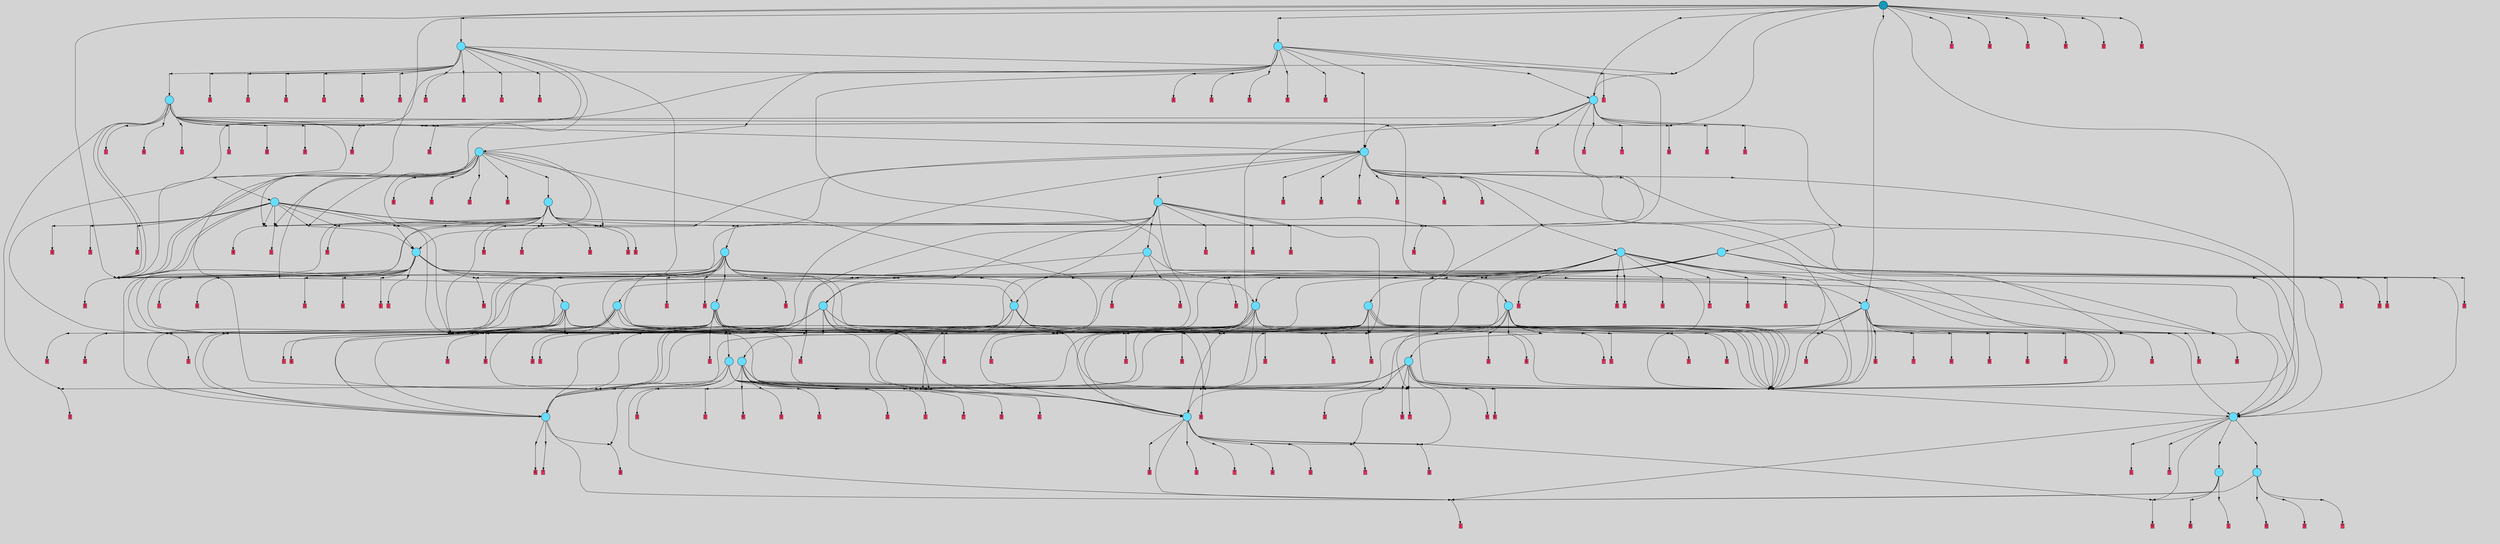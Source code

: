 // File exported with GEGELATI v1.3.1
// On the 2024-07-09 18:45:34
// With the MARL::MarlTPGGraphDotExporter
digraph{
	graph[pad = "0.212, 0.055" bgcolor = lightgray]
	node[shape=circle style = filled label = ""]
		T37 [fillcolor="#66ddff"]
		T68 [fillcolor="#66ddff"]
		T78 [fillcolor="#66ddff"]
		T82 [fillcolor="#66ddff"]
		T114 [fillcolor="#66ddff"]
		T243 [fillcolor="#66ddff"]
		T256 [fillcolor="#66ddff"]
		T319 [fillcolor="#66ddff"]
		T320 [fillcolor="#66ddff"]
		T344 [fillcolor="#66ddff"]
		T362 [fillcolor="#66ddff"]
		T363 [fillcolor="#66ddff"]
		T366 [fillcolor="#66ddff"]
		T378 [fillcolor="#66ddff"]
		T386 [fillcolor="#66ddff"]
		T428 [fillcolor="#66ddff"]
		T439 [fillcolor="#66ddff"]
		T456 [fillcolor="#66ddff"]
		T483 [fillcolor="#66ddff"]
		T517 [fillcolor="#66ddff"]
		T526 [fillcolor="#66ddff"]
		T565 [fillcolor="#66ddff"]
		T605 [fillcolor="#66ddff"]
		T680 [fillcolor="#66ddff"]
		T696 [fillcolor="#66ddff"]
		T699 [fillcolor="#66ddff"]
		T735 [fillcolor="#66ddff"]
		T852 [fillcolor="#66ddff"]
		T899 [fillcolor="#66ddff"]
		T958 [fillcolor="#66ddff"]
		T984 [fillcolor="#66ddff"]
		T1138 [fillcolor="#1199bb"]
		P21585 [fillcolor="#cccccc" shape=point] //
		I21585 [shape=box style=invis label="6|0&3|0#2|1&#92;n1|7&3|1#3|1&#92;n5|4&0|4#0|7&#92;n0|3&1|2#2|2&#92;n4|6&2|4#4|0&#92;n7|6&3|5#2|5&#92;n"]
		P21585 -> I21585[style=invis]
		A15060 [fillcolor="#ff3366" shape=box margin=0.03 width=0 height=0 label="1"]
		T37 -> P21585 -> A15060
		P21586 [fillcolor="#cccccc" shape=point] //
		I21586 [shape=box style=invis label="3|1&0|4#3|4&#92;n1|2&4|5#2|0&#92;n6|4&2|5#3|5&#92;n"]
		P21586 -> I21586[style=invis]
		A15061 [fillcolor="#ff3366" shape=box margin=0.03 width=0 height=0 label="6"]
		T37 -> P21586 -> A15061
		P21587 [fillcolor="#cccccc" shape=point] //
		I21587 [shape=box style=invis label="6|0&3|0#2|1&#92;n6|5&3|4#4|0&#92;n1|7&3|1#3|1&#92;n7|6&3|5#2|5&#92;n0|3&1|2#2|2&#92;n4|0&2|4#4|0&#92;n5|4&0|4#0|7&#92;n"]
		P21587 -> I21587[style=invis]
		A15062 [fillcolor="#ff3366" shape=box margin=0.03 width=0 height=0 label="1"]
		T37 -> P21587 -> A15062
		P21588 [fillcolor="#cccccc" shape=point] //
		I21588 [shape=box style=invis label="7|2&3|1#1|6&#92;n1|0&2|4#1|6&#92;n1|3&4|3#4|4&#92;n"]
		P21588 -> I21588[style=invis]
		A15063 [fillcolor="#ff3366" shape=box margin=0.03 width=0 height=0 label="8"]
		T37 -> P21588 -> A15063
		T68 -> P21586
		P21589 [fillcolor="#cccccc" shape=point] //
		I21589 [shape=box style=invis label="6|0&2|0#2|0&#92;n5|5&1|5#4|0&#92;n8|6&4|0#3|3&#92;n7|6&3|6#0|4&#92;n"]
		P21589 -> I21589[style=invis]
		A15064 [fillcolor="#ff3366" shape=box margin=0.03 width=0 height=0 label="7"]
		T68 -> P21589 -> A15064
		P21590 [fillcolor="#cccccc" shape=point] //
		I21590 [shape=box style=invis label="6|2&1|3#4|3&#92;n5|4&2|3#1|1&#92;n6|5&0|1#4|4&#92;n1|7&0|4#2|6&#92;n0|3&4|2#4|5&#92;n3|6&0|5#0|4&#92;n2|4&1|6#0|4&#92;n5|3&4|0#3|1&#92;n0|1&4|3#3|4&#92;n5|1&2|0#3|2&#92;n"]
		P21590 -> I21590[style=invis]
		A15065 [fillcolor="#ff3366" shape=box margin=0.03 width=0 height=0 label="4"]
		T68 -> P21590 -> A15065
		P21591 [fillcolor="#cccccc" shape=point] //
		I21591 [shape=box style=invis label="6|3&0|3#4|1&#92;n4|5&0|1#0|1&#92;n"]
		P21591 -> I21591[style=invis]
		A15066 [fillcolor="#ff3366" shape=box margin=0.03 width=0 height=0 label="7"]
		T68 -> P21591 -> A15066
		P21592 [fillcolor="#cccccc" shape=point] //
		I21592 [shape=box style=invis label="2|6&3|0#1|7&#92;n2|6&2|5#4|5&#92;n7|4&4|3#2|0&#92;n8|0&4|2#2|3&#92;n5|4&0|6#3|4&#92;n3|0&0|2#1|7&#92;n"]
		P21592 -> I21592[style=invis]
		A15067 [fillcolor="#ff3366" shape=box margin=0.03 width=0 height=0 label="2"]
		T68 -> P21592 -> A15067
		T68 -> P21587
		P21593 [fillcolor="#cccccc" shape=point] //
		I21593 [shape=box style=invis label="6|3&0|5#4|2&#92;n5|7&4|5#3|7&#92;n"]
		P21593 -> I21593[style=invis]
		A15068 [fillcolor="#ff3366" shape=box margin=0.03 width=0 height=0 label="3"]
		T68 -> P21593 -> A15068
		P21594 [fillcolor="#cccccc" shape=point] //
		I21594 [shape=box style=invis label="2|3&0|6#0|0&#92;n4|3&3|1#0|7&#92;n6|3&3|4#2|1&#92;n4|5&2|1#3|1&#92;n1|1&2|2#3|2&#92;n0|6&3|6#3|7&#92;n4|6&4|2#3|4&#92;n2|4&3|1#3|4&#92;n2|3&3|3#4|6&#92;n"]
		P21594 -> I21594[style=invis]
		A15069 [fillcolor="#ff3366" shape=box margin=0.03 width=0 height=0 label="3"]
		T68 -> P21594 -> A15069
		P21595 [fillcolor="#cccccc" shape=point] //
		I21595 [shape=box style=invis label="1|7&2|1#3|1&#92;n6|0&3|0#2|1&#92;n7|6&3|5#2|5&#92;n0|3&1|2#2|2&#92;n4|0&2|4#4|0&#92;n5|4&0|4#0|7&#92;n"]
		P21595 -> I21595[style=invis]
		A15070 [fillcolor="#ff3366" shape=box margin=0.03 width=0 height=0 label="1"]
		T68 -> P21595 -> A15070
		T78 -> P21587
		P21596 [fillcolor="#cccccc" shape=point] //
		I21596 [shape=box style=invis label="5|6&4|0#2|5&#92;n8|6&4|0#3|3&#92;n2|0&4|2#1|1&#92;n7|2&0|5#3|6&#92;n0|1&2|1#2|6&#92;n8|2&3|6#0|2&#92;n"]
		P21596 -> I21596[style=invis]
		A15071 [fillcolor="#ff3366" shape=box margin=0.03 width=0 height=0 label="7"]
		T78 -> P21596 -> A15071
		P21597 [fillcolor="#cccccc" shape=point] //
		I21597 [shape=box style=invis label="7|0&4|0#1|6&#92;n6|4&3|5#1|7&#92;n5|6&4|3#3|0&#92;n5|4&0|4#2|7&#92;n2|7&2|3#0|4&#92;n7|5&2|4#2|3&#92;n4|1&0|5#1|4&#92;n"]
		P21597 -> I21597[style=invis]
		A15072 [fillcolor="#ff3366" shape=box margin=0.03 width=0 height=0 label="6"]
		T78 -> P21597 -> A15072
		P21598 [fillcolor="#cccccc" shape=point] //
		I21598 [shape=box style=invis label="3|3&2|1#1|2&#92;n"]
		P21598 -> I21598[style=invis]
		A15073 [fillcolor="#ff3366" shape=box margin=0.03 width=0 height=0 label="8"]
		T78 -> P21598 -> A15073
		T82 -> P21587
		P21599 [fillcolor="#cccccc" shape=point] //
		I21599 [shape=box style=invis label="8|7&0|7#4|2&#92;n7|1&1|3#0|4&#92;n1|0&2|6#2|7&#92;n7|1&1|1#3|0&#92;n3|3&3|0#0|7&#92;n8|5&1|6#0|1&#92;n3|3&1|3#4|3&#92;n1|1&3|1#0|5&#92;n7|3&3|4#2|1&#92;n"]
		P21599 -> I21599[style=invis]
		A15074 [fillcolor="#ff3366" shape=box margin=0.03 width=0 height=0 label="0"]
		T82 -> P21599 -> A15074
		P21600 [fillcolor="#cccccc" shape=point] //
		I21600 [shape=box style=invis label="7|3&0|4#0|1&#92;n0|3&3|5#4|0&#92;n1|7&4|6#2|7&#92;n3|6&4|2#1|4&#92;n8|0&2|5#4|3&#92;n2|4&2|6#2|2&#92;n7|4&3|6#3|4&#92;n2|7&4|4#3|2&#92;n2|3&0|6#0|2&#92;n"]
		P21600 -> I21600[style=invis]
		A15075 [fillcolor="#ff3366" shape=box margin=0.03 width=0 height=0 label="3"]
		T82 -> P21600 -> A15075
		P21601 [fillcolor="#cccccc" shape=point] //
		I21601 [shape=box style=invis label="7|4&4|1#2|6&#92;n1|4&0|1#3|3&#92;n5|3&3|2#1|2&#92;n5|0&0|6#0|6&#92;n6|3&0|7#3|2&#92;n"]
		P21601 -> I21601[style=invis]
		A15076 [fillcolor="#ff3366" shape=box margin=0.03 width=0 height=0 label="7"]
		T82 -> P21601 -> A15076
		P21602 [fillcolor="#cccccc" shape=point] //
		I21602 [shape=box style=invis label="5|5&3|5#4|0&#92;n0|7&1|0#2|3&#92;n8|1&0|6#4|2&#92;n6|2&0|1#4|2&#92;n4|0&3|5#0|6&#92;n"]
		P21602 -> I21602[style=invis]
		A15077 [fillcolor="#ff3366" shape=box margin=0.03 width=0 height=0 label="1"]
		T114 -> P21602 -> A15077
		P21603 [fillcolor="#cccccc" shape=point] //
		I21603 [shape=box style=invis label="8|0&4|7#1|0&#92;n6|1&4|1#4|5&#92;n"]
		P21603 -> I21603[style=invis]
		T114 -> P21603 -> T82
		T114 -> P21586
		T114 -> P21587
		P21604 [fillcolor="#cccccc" shape=point] //
		I21604 [shape=box style=invis label="6|0&3|0#2|5&#92;n6|5&3|4#4|0&#92;n7|6&3|5#2|5&#92;n1|7&3|1#3|1&#92;n0|3&1|2#2|2&#92;n4|0&2|4#4|0&#92;n5|4&0|4#0|7&#92;n"]
		P21604 -> I21604[style=invis]
		T114 -> P21604 -> T37
		P21605 [fillcolor="#cccccc" shape=point] //
		I21605 [shape=box style=invis label="5|5&4|0#2|5&#92;n8|2&3|6#0|2&#92;n0|1&2|1#2|6&#92;n8|2&0|5#3|6&#92;n2|0&4|2#1|1&#92;n1|5&4|1#1|3&#92;n8|6&4|0#3|3&#92;n"]
		P21605 -> I21605[style=invis]
		A15078 [fillcolor="#ff3366" shape=box margin=0.03 width=0 height=0 label="7"]
		T114 -> P21605 -> A15078
		P21606 [fillcolor="#cccccc" shape=point] //
		I21606 [shape=box style=invis label="0|3&2|2#3|0&#92;n7|1&1|1#4|5&#92;n2|7&1|6#1|4&#92;n5|6&0|5#4|2&#92;n1|1&3|2#4|3&#92;n7|0&4|5#1|4&#92;n"]
		P21606 -> I21606[style=invis]
		T243 -> P21606 -> T78
		P21607 [fillcolor="#cccccc" shape=point] //
		I21607 [shape=box style=invis label="8|0&3|0#3|0&#92;n4|7&2|7#2|2&#92;n6|1&0|0#4|6&#92;n"]
		P21607 -> I21607[style=invis]
		T243 -> P21607 -> T114
		P21608 [fillcolor="#cccccc" shape=point] //
		I21608 [shape=box style=invis label="1|7&0|5#2|1&#92;n3|0&3|2#4|7&#92;n5|5&0|4#1|7&#92;n2|7&1|7#4|7&#92;n0|7&2|3#0|4&#92;n3|7&1|5#4|3&#92;n6|6&3|0#1|6&#92;n1|1&3|6#1|4&#92;n"]
		P21608 -> I21608[style=invis]
		A15079 [fillcolor="#ff3366" shape=box margin=0.03 width=0 height=0 label="6"]
		T243 -> P21608 -> A15079
		P21609 [fillcolor="#cccccc" shape=point] //
		I21609 [shape=box style=invis label="2|7&4|6#4|6&#92;n2|0&2|5#4|2&#92;n2|4&2|7#1|1&#92;n1|1&4|1#4|1&#92;n2|4&1|1#2|4&#92;n1|3&3|4#2|2&#92;n"]
		P21609 -> I21609[style=invis]
		A15080 [fillcolor="#ff3366" shape=box margin=0.03 width=0 height=0 label="4"]
		T243 -> P21609 -> A15080
		P21610 [fillcolor="#cccccc" shape=point] //
		I21610 [shape=box style=invis label="5|3&3|2#1|2&#92;n7|4&4|1#2|6&#92;n6|0&0|7#3|2&#92;n5|0&0|3#0|6&#92;n"]
		P21610 -> I21610[style=invis]
		A15081 [fillcolor="#ff3366" shape=box margin=0.03 width=0 height=0 label="7"]
		T243 -> P21610 -> A15081
		P21611 [fillcolor="#cccccc" shape=point] //
		I21611 [shape=box style=invis label="6|3&3|3#4|6&#92;n2|3&3|4#0|1&#92;n2|3&4|4#1|1&#92;n3|1&0|3#4|0&#92;n6|7&1|0#4|3&#92;n3|0&2|6#4|2&#92;n1|2&2|0#3|7&#92;n2|2&2|6#3|2&#92;n"]
		P21611 -> I21611[style=invis]
		A15082 [fillcolor="#ff3366" shape=box margin=0.03 width=0 height=0 label="3"]
		T243 -> P21611 -> A15082
		P21612 [fillcolor="#cccccc" shape=point] //
		I21612 [shape=box style=invis label="0|1&4|6#1|2&#92;n7|4&4|0#1|2&#92;n5|6&3|1#0|0&#92;n8|3&2|2#0|2&#92;n4|0&0|1#0|0&#92;n5|2&1|5#4|2&#92;n1|1&0|4#0|5&#92;n"]
		P21612 -> I21612[style=invis]
		A15083 [fillcolor="#ff3366" shape=box margin=0.03 width=0 height=0 label="1"]
		T243 -> P21612 -> A15083
		T243 -> P21594
		P21613 [fillcolor="#cccccc" shape=point] //
		I21613 [shape=box style=invis label="0|7&2|3#1|4&#92;n8|4&3|5#1|0&#92;n7|0&2|0#1|6&#92;n3|4&0|4#2|7&#92;n1|1&3|6#1|4&#92;n3|0&4|0#2|4&#92;n"]
		P21613 -> I21613[style=invis]
		A15084 [fillcolor="#ff3366" shape=box margin=0.03 width=0 height=0 label="6"]
		T243 -> P21613 -> A15084
		P21614 [fillcolor="#cccccc" shape=point] //
		I21614 [shape=box style=invis label="1|1&3|6#1|4&#92;n5|4&0|4#2|7&#92;n8|4&3|5#1|0&#92;n3|1&0|0#0|6&#92;n7|0&2|0#3|6&#92;n4|1&0|5#3|4&#92;n2|7&1|7#4|7&#92;n"]
		P21614 -> I21614[style=invis]
		A15085 [fillcolor="#ff3366" shape=box margin=0.03 width=0 height=0 label="6"]
		T243 -> P21614 -> A15085
		T243 -> P21607
		P21615 [fillcolor="#cccccc" shape=point] //
		I21615 [shape=box style=invis label="0|3&2|2#3|0&#92;n0|3&0|0#1|1&#92;n5|6&0|5#4|2&#92;n2|7&1|6#1|4&#92;n7|1&1|1#4|5&#92;n1|1&3|2#4|3&#92;n7|0&4|5#1|4&#92;n"]
		P21615 -> I21615[style=invis]
		T256 -> P21615 -> T78
		T256 -> P21607
		P21616 [fillcolor="#cccccc" shape=point] //
		I21616 [shape=box style=invis label="7|1&3|4#4|0&#92;n3|7&3|2#2|3&#92;n0|4&4|5#0|7&#92;n3|7&2|7#1|4&#92;n5|0&0|4#4|0&#92;n"]
		P21616 -> I21616[style=invis]
		T256 -> P21616 -> T68
		T256 -> P21610
		T256 -> P21611
		T256 -> P21612
		T256 -> P21587
		P21617 [fillcolor="#cccccc" shape=point] //
		I21617 [shape=box style=invis label="1|1&2|2#4|2&#92;n4|5&4|0#3|5&#92;n4|7&0|3#4|6&#92;n0|6&3|5#3|7&#92;n4|4&4|1#3|4&#92;n7|3&3|5#3|7&#92;n2|2&1|1#3|7&#92;n5|3&4|2#3|7&#92;n5|0&3|2#3|2&#92;n"]
		P21617 -> I21617[style=invis]
		A15086 [fillcolor="#ff3366" shape=box margin=0.03 width=0 height=0 label="3"]
		T256 -> P21617 -> A15086
		P21618 [fillcolor="#cccccc" shape=point] //
		I21618 [shape=box style=invis label="2|5&4|7#2|3&#92;n2|3&0|6#0|0&#92;n6|4&4|0#4|0&#92;n4|6&4|6#3|4&#92;n2|4&3|5#3|4&#92;n0|6&3|0#3|7&#92;n4|0&2|1#3|1&#92;n8|3&3|3#4|6&#92;n"]
		P21618 -> I21618[style=invis]
		A15087 [fillcolor="#ff3366" shape=box margin=0.03 width=0 height=0 label="3"]
		T256 -> P21618 -> A15087
		T256 -> P21609
		T256 -> P21598
		P21619 [fillcolor="#cccccc" shape=point] //
		I21619 [shape=box style=invis label="3|3&0|2#0|6&#92;n2|0&1|0#4|3&#92;n6|2&4|4#3|5&#92;n4|4&4|4#1|3&#92;n1|5&3|1#3|5&#92;n6|5&0|4#0|5&#92;n1|5&4|2#1|3&#92;n7|6&3|5#2|5&#92;n4|3&0|0#2|0&#92;n0|1&1|6#2|5&#92;n"]
		P21619 -> I21619[style=invis]
		A15088 [fillcolor="#ff3366" shape=box margin=0.03 width=0 height=0 label="1"]
		T319 -> P21619 -> A15088
		T319 -> P21606
		T319 -> P21611
		P21620 [fillcolor="#cccccc" shape=point] //
		I21620 [shape=box style=invis label="0|3&1|5#4|7&#92;n6|1&0|3#1|4&#92;n2|0&1|1#2|0&#92;n5|5&4|1#1|3&#92;n6|3&1|5#3|5&#92;n5|7&0|6#2|5&#92;n5|7&2|5#4|6&#92;n"]
		P21620 -> I21620[style=invis]
		A15089 [fillcolor="#ff3366" shape=box margin=0.03 width=0 height=0 label="1"]
		T319 -> P21620 -> A15089
		P21621 [fillcolor="#cccccc" shape=point] //
		I21621 [shape=box style=invis label="1|7&3|1#3|1&#92;n5|4&2|4#0|7&#92;n3|0&3|0#2|1&#92;n4|2&1|6#3|5&#92;n7|6&1|5#2|5&#92;n6|5&3|4#4|0&#92;n0|3&1|2#2|2&#92;n"]
		P21621 -> I21621[style=invis]
		A15090 [fillcolor="#ff3366" shape=box margin=0.03 width=0 height=0 label="1"]
		T319 -> P21621 -> A15090
		P21622 [fillcolor="#cccccc" shape=point] //
		I21622 [shape=box style=invis label="7|3&3|4#2|1&#92;n7|1&1|3#0|4&#92;n4|0&4|5#1|1&#92;n3|2&2|2#4|5&#92;n3|3&1|3#3|3&#92;n6|1&1|0#0|7&#92;n3|3&2|6#3|2&#92;n"]
		P21622 -> I21622[style=invis]
		A15091 [fillcolor="#ff3366" shape=box margin=0.03 width=0 height=0 label="0"]
		T319 -> P21622 -> A15091
		P21623 [fillcolor="#cccccc" shape=point] //
		I21623 [shape=box style=invis label="0|3&2|2#3|0&#92;n0|4&4|5#2|2&#92;n7|1&1|1#4|5&#92;n7|0&4|5#0|4&#92;n5|6&0|5#4|2&#92;n1|1&3|2#4|3&#92;n2|7&1|6#1|4&#92;n"]
		P21623 -> I21623[style=invis]
		T319 -> P21623 -> T78
		T319 -> P21607
		P21624 [fillcolor="#cccccc" shape=point] //
		I21624 [shape=box style=invis label="3|3&0|2#0|6&#92;n1|5&4|2#1|3&#92;n1|5&3|1#3|5&#92;n4|1&4|4#1|3&#92;n6|5&0|4#0|5&#92;n2|0&1|0#4|7&#92;n1|7&3|6#2|4&#92;n7|6&3|5#2|5&#92;n0|1&1|6#2|5&#92;n"]
		P21624 -> I21624[style=invis]
		A15092 [fillcolor="#ff3366" shape=box margin=0.03 width=0 height=0 label="1"]
		T319 -> P21624 -> A15092
		T319 -> P21609
		P21625 [fillcolor="#cccccc" shape=point] //
		I21625 [shape=box style=invis label="4|2&3|1#1|6&#92;n6|5&1|5#2|6&#92;n5|7&0|1#4|5&#92;n1|0&2|4#1|6&#92;n"]
		P21625 -> I21625[style=invis]
		A15093 [fillcolor="#ff3366" shape=box margin=0.03 width=0 height=0 label="8"]
		T319 -> P21625 -> A15093
		T319 -> P21606
		P21626 [fillcolor="#cccccc" shape=point] //
		I21626 [shape=box style=invis label="3|3&0|2#0|6&#92;n1|5&4|2#1|3&#92;n6|2&4|4#3|5&#92;n4|1&4|4#1|3&#92;n1|5&3|1#3|5&#92;n6|5&0|4#0|5&#92;n2|0&1|0#4|3&#92;n1|7&3|6#2|4&#92;n7|6&3|5#2|5&#92;n0|1&1|6#2|5&#92;n"]
		P21626 -> I21626[style=invis]
		A15094 [fillcolor="#ff3366" shape=box margin=0.03 width=0 height=0 label="1"]
		T320 -> P21626 -> A15094
		T320 -> P21607
		P21627 [fillcolor="#cccccc" shape=point] //
		I21627 [shape=box style=invis label="3|7&2|7#2|4&#92;n7|0&1|5#4|7&#92;n4|2&2|1#3|0&#92;n"]
		P21627 -> I21627[style=invis]
		T320 -> P21627 -> T68
		P21628 [fillcolor="#cccccc" shape=point] //
		I21628 [shape=box style=invis label="6|4&4|0#4|0&#92;n2|6&0|6#0|4&#92;n4|0&2|5#1|1&#92;n8|3&3|3#4|6&#92;n0|6&3|0#3|7&#92;n7|3&3|3#4|7&#92;n4|4&2|2#2|2&#92;n2|4&3|5#3|4&#92;n2|5&4|7#2|3&#92;n"]
		P21628 -> I21628[style=invis]
		A15095 [fillcolor="#ff3366" shape=box margin=0.03 width=0 height=0 label="3"]
		T320 -> P21628 -> A15095
		T320 -> P21611
		P21629 [fillcolor="#cccccc" shape=point] //
		I21629 [shape=box style=invis label="4|1&1|7#3|5&#92;n8|3&2|2#0|2&#92;n5|2&1|5#4|2&#92;n0|1&4|6#1|2&#92;n4|0&0|1#0|0&#92;n5|1&3|1#0|2&#92;n1|1&0|4#0|5&#92;n"]
		P21629 -> I21629[style=invis]
		A15096 [fillcolor="#ff3366" shape=box margin=0.03 width=0 height=0 label="1"]
		T320 -> P21629 -> A15096
		P21630 [fillcolor="#cccccc" shape=point] //
		I21630 [shape=box style=invis label="0|3&3|0#3|1&#92;n2|0&1|7#1|2&#92;n"]
		P21630 -> I21630[style=invis]
		A15097 [fillcolor="#ff3366" shape=box margin=0.03 width=0 height=0 label="7"]
		T320 -> P21630 -> A15097
		T320 -> P21609
		P21631 [fillcolor="#cccccc" shape=point] //
		I21631 [shape=box style=invis label="7|6&3|5#2|5&#92;n1|5&4|2#1|3&#92;n4|0&2|4#0|0&#92;n4|1&4|4#1|3&#92;n0|4&1|6#2|5&#92;n6|5&1|4#4|5&#92;n2|7&3|1#2|2&#92;n1|2&3|1#3|1&#92;n4|0&4|5#4|6&#92;n"]
		P21631 -> I21631[style=invis]
		A15098 [fillcolor="#ff3366" shape=box margin=0.03 width=0 height=0 label="1"]
		T320 -> P21631 -> A15098
		P21632 [fillcolor="#cccccc" shape=point] //
		I21632 [shape=box style=invis label="1|1&3|6#1|4&#92;n5|4&0|4#2|7&#92;n8|4&3|5#1|0&#92;n7|0&2|0#3|6&#92;n2|7&1|7#4|7&#92;n4|1&0|5#1|4&#92;n0|7&2|3#0|4&#92;n"]
		P21632 -> I21632[style=invis]
		A15099 [fillcolor="#ff3366" shape=box margin=0.03 width=0 height=0 label="6"]
		T320 -> P21632 -> A15099
		P21633 [fillcolor="#cccccc" shape=point] //
		I21633 [shape=box style=invis label="3|1&0|6#1|0&#92;n4|3&3|1#0|7&#92;n7|6&1|4#0|1&#92;n0|5&4|5#2|4&#92;n2|3&3|3#4|6&#92;n8|3&0|2#4|1&#92;n2|4&3|1#3|0&#92;n5|4&2|4#1|5&#92;n4|4&1|6#4|5&#92;n1|0&1|4#1|4&#92;n"]
		P21633 -> I21633[style=invis]
		A15100 [fillcolor="#ff3366" shape=box margin=0.03 width=0 height=0 label="3"]
		T320 -> P21633 -> A15100
		P21634 [fillcolor="#cccccc" shape=point] //
		I21634 [shape=box style=invis label="4|3&1|2#2|0&#92;n8|6&3|4#2|5&#92;n0|5&1|2#2|2&#92;n3|0&2|4#4|0&#92;n4|6&0|1#4|2&#92;n1|7&2|1#3|1&#92;n"]
		P21634 -> I21634[style=invis]
		A15101 [fillcolor="#ff3366" shape=box margin=0.03 width=0 height=0 label="1"]
		T320 -> P21634 -> A15101
		T344 -> P21611
		P21635 [fillcolor="#cccccc" shape=point] //
		I21635 [shape=box style=invis label="0|3&1|5#4|7&#92;n6|1&0|4#1|4&#92;n5|5&4|1#1|3&#92;n2|0&1|1#2|0&#92;n6|3&1|5#3|5&#92;n5|7&0|6#2|5&#92;n"]
		P21635 -> I21635[style=invis]
		T344 -> P21635 -> T78
		T344 -> P21621
		P21636 [fillcolor="#cccccc" shape=point] //
		I21636 [shape=box style=invis label="0|4&4|5#2|2&#92;n7|1&1|4#4|5&#92;n5|6&0|5#4|2&#92;n7|0&4|5#0|4&#92;n1|1&3|2#4|3&#92;n2|7&1|6#1|4&#92;n"]
		P21636 -> I21636[style=invis]
		T344 -> P21636 -> T78
		T344 -> P21607
		T344 -> P21624
		T344 -> P21609
		P21637 [fillcolor="#cccccc" shape=point] //
		I21637 [shape=box style=invis label="2|5&2|2#4|6&#92;n7|1&1|1#4|5&#92;n7|0&4|5#3|4&#92;n5|6&0|5#4|2&#92;n1|2&3|2#4|3&#92;n0|3&2|2#3|0&#92;n2|7&1|6#1|4&#92;n"]
		P21637 -> I21637[style=invis]
		T344 -> P21637 -> T320
		P21638 [fillcolor="#cccccc" shape=point] //
		I21638 [shape=box style=invis label="6|7&1|4#2|5&#92;n5|6&3|7#1|0&#92;n7|3&1|7#2|3&#92;n8|6&0|3#1|5&#92;n1|1&0|4#0|2&#92;n2|4&4|0#1|3&#92;n6|0&4|1#3|3&#92;n1|7&4|0#3|4&#92;n1|1&0|7#4|2&#92;n2|5&3|2#4|4&#92;n"]
		P21638 -> I21638[style=invis]
		A15102 [fillcolor="#ff3366" shape=box margin=0.03 width=0 height=0 label="1"]
		T344 -> P21638 -> A15102
		T344 -> P21622
		T344 -> P21626
		P21639 [fillcolor="#cccccc" shape=point] //
		I21639 [shape=box style=invis label="3|3&0|2#0|6&#92;n1|5&4|2#1|3&#92;n6|2&4|4#3|5&#92;n4|1&4|4#1|3&#92;n1|5&3|1#3|5&#92;n1|7&3|6#2|4&#92;n2|0&1|0#2|3&#92;n7|6&3|5#2|5&#92;n0|1&1|6#2|5&#92;n"]
		P21639 -> I21639[style=invis]
		A15103 [fillcolor="#ff3366" shape=box margin=0.03 width=0 height=0 label="0"]
		T362 -> P21639 -> A15103
		T362 -> P21607
		P21640 [fillcolor="#cccccc" shape=point] //
		I21640 [shape=box style=invis label="5|0&4|4#4|4&#92;n0|7&0|3#0|6&#92;n6|5&1|4#3|0&#92;n5|7&2|3#4|5&#92;n5|3&3|2#1|7&#92;n"]
		P21640 -> I21640[style=invis]
		A15104 [fillcolor="#ff3366" shape=box margin=0.03 width=0 height=0 label="7"]
		T362 -> P21640 -> A15104
		T362 -> P21620
		T362 -> P21621
		P21641 [fillcolor="#cccccc" shape=point] //
		I21641 [shape=box style=invis label="7|3&3|4#2|1&#92;n3|3&1|3#3|3&#92;n4|0&4|5#1|1&#92;n3|2&2|2#4|5&#92;n7|1&1|3#0|4&#92;n6|1&1|0#0|7&#92;n3|3&2|5#3|2&#92;n"]
		P21641 -> I21641[style=invis]
		A15105 [fillcolor="#ff3366" shape=box margin=0.03 width=0 height=0 label="0"]
		T362 -> P21641 -> A15105
		P21642 [fillcolor="#cccccc" shape=point] //
		I21642 [shape=box style=invis label="5|0&2|0#4|5&#92;n8|1&0|3#0|0&#92;n2|7&0|1#4|1&#92;n"]
		P21642 -> I21642[style=invis]
		A15106 [fillcolor="#ff3366" shape=box margin=0.03 width=0 height=0 label="6"]
		T362 -> P21642 -> A15106
		P21643 [fillcolor="#cccccc" shape=point] //
		I21643 [shape=box style=invis label="4|2&3|2#1|0&#92;n6|1&0|0#4|6&#92;n4|7&3|7#2|2&#92;n8|0&3|0#3|0&#92;n"]
		P21643 -> I21643[style=invis]
		T362 -> P21643 -> T114
		P21644 [fillcolor="#cccccc" shape=point] //
		I21644 [shape=box style=invis label="2|7&4|6#4|6&#92;n2|0&2|5#4|2&#92;n2|4&2|7#1|1&#92;n1|4&4|1#4|1&#92;n1|3&3|4#2|2&#92;n2|4&1|1#2|4&#92;n"]
		P21644 -> I21644[style=invis]
		A15107 [fillcolor="#ff3366" shape=box margin=0.03 width=0 height=0 label="4"]
		T362 -> P21644 -> A15107
		P21645 [fillcolor="#cccccc" shape=point] //
		I21645 [shape=box style=invis label="3|3&0|2#0|6&#92;n5|5&3|0#2|2&#92;n6|2&4|4#3|5&#92;n4|1&4|4#1|3&#92;n1|5&3|1#3|5&#92;n2|0&1|0#4|3&#92;n1|7&3|6#2|4&#92;n1|5&4|2#0|3&#92;n7|6&3|5#2|5&#92;n0|1&1|6#2|5&#92;n"]
		P21645 -> I21645[style=invis]
		A15108 [fillcolor="#ff3366" shape=box margin=0.03 width=0 height=0 label="1"]
		T362 -> P21645 -> A15108
		T362 -> P21607
		T362 -> P21609
		P21646 [fillcolor="#cccccc" shape=point] //
		I21646 [shape=box style=invis label="2|0&2|5#4|2&#92;n2|7&4|6#4|6&#92;n2|4&2|7#1|1&#92;n1|1&4|1#4|0&#92;n1|3&3|4#2|2&#92;n"]
		P21646 -> I21646[style=invis]
		A15109 [fillcolor="#ff3366" shape=box margin=0.03 width=0 height=0 label="4"]
		T362 -> P21646 -> A15109
		P21647 [fillcolor="#cccccc" shape=point] //
		I21647 [shape=box style=invis label="3|5&3|7#0|1&#92;n4|1&0|7#4|5&#92;n1|3&1|4#2|3&#92;n1|1&0|2#3|4&#92;n7|3&3|3#0|1&#92;n3|7&2|7#2|6&#92;n3|3&2|3#4|0&#92;n1|3&0|3#2|5&#92;n8|2&0|5#1|4&#92;n6|7&1|7#0|6&#92;n"]
		P21647 -> I21647[style=invis]
		A15110 [fillcolor="#ff3366" shape=box margin=0.03 width=0 height=0 label="0"]
		T362 -> P21647 -> A15110
		T363 -> P21619
		T363 -> P21606
		T363 -> P21611
		P21648 [fillcolor="#cccccc" shape=point] //
		I21648 [shape=box style=invis label="3|0&4|0#2|1&#92;n5|4&2|4#0|7&#92;n1|7&3|1#3|1&#92;n4|2&1|6#3|5&#92;n4|6&1|3#3|7&#92;n7|6&1|5#2|5&#92;n6|5&3|4#4|0&#92;n0|3&1|2#2|2&#92;n"]
		P21648 -> I21648[style=invis]
		A15111 [fillcolor="#ff3366" shape=box margin=0.03 width=0 height=0 label="1"]
		T363 -> P21648 -> A15111
		T363 -> P21622
		T363 -> P21607
		P21649 [fillcolor="#cccccc" shape=point] //
		I21649 [shape=box style=invis label="2|2&4|6#4|6&#92;n1|3&3|4#2|2&#92;n2|4&2|7#1|1&#92;n2|0&2|5#4|2&#92;n2|4&1|1#2|4&#92;n"]
		P21649 -> I21649[style=invis]
		A15112 [fillcolor="#ff3366" shape=box margin=0.03 width=0 height=0 label="4"]
		T363 -> P21649 -> A15112
		P21650 [fillcolor="#cccccc" shape=point] //
		I21650 [shape=box style=invis label="5|7&0|1#4|5&#92;n6|5&1|5#2|6&#92;n6|0&2|4#1|6&#92;n"]
		P21650 -> I21650[style=invis]
		A15113 [fillcolor="#ff3366" shape=box margin=0.03 width=0 height=0 label="8"]
		T363 -> P21650 -> A15113
		T363 -> P21607
		P21651 [fillcolor="#cccccc" shape=point] //
		I21651 [shape=box style=invis label="4|2&2|1#3|0&#92;n2|1&3|0#0|4&#92;n0|0&1|5#4|7&#92;n3|7&2|7#2|4&#92;n"]
		P21651 -> I21651[style=invis]
		T363 -> P21651 -> T68
		P21652 [fillcolor="#cccccc" shape=point] //
		I21652 [shape=box style=invis label="6|3&3|3#4|6&#92;n2|3&3|4#0|1&#92;n1|2&2|0#3|7&#92;n3|1&0|3#4|0&#92;n6|7&1|0#2|3&#92;n2|2&2|6#3|2&#92;n2|3&4|4#1|1&#92;n3|1&2|6#4|2&#92;n"]
		P21652 -> I21652[style=invis]
		A15114 [fillcolor="#ff3366" shape=box margin=0.03 width=0 height=0 label="3"]
		T363 -> P21652 -> A15114
		T363 -> P21624
		T366 -> P21626
		T366 -> P21607
		P21653 [fillcolor="#cccccc" shape=point] //
		I21653 [shape=box style=invis label="5|1&0|4#2|5&#92;n1|5&3|3#4|1&#92;n6|0&1|6#0|6&#92;n1|2&1|5#0|2&#92;n5|4&4|7#3|1&#92;n0|4&2|6#0|2&#92;n"]
		P21653 -> I21653[style=invis]
		T366 -> P21653 -> T68
		P21654 [fillcolor="#cccccc" shape=point] //
		I21654 [shape=box style=invis label="6|0&4|3#1|7&#92;n1|3&4|3#1|0&#92;n3|3&0|3#3|1&#92;n2|1&0|1#2|6&#92;n3|4&0|4#3|4&#92;n6|2&3|0#3|6&#92;n"]
		P21654 -> I21654[style=invis]
		T366 -> P21654 -> T243
		T366 -> P21620
		P21655 [fillcolor="#cccccc" shape=point] //
		I21655 [shape=box style=invis label="1|7&3|1#3|1&#92;n5|4&2|4#0|7&#92;n3|0&3|0#2|1&#92;n7|6&1|0#2|5&#92;n4|2&1|6#3|5&#92;n6|5&3|4#4|0&#92;n0|3&1|2#2|2&#92;n"]
		P21655 -> I21655[style=invis]
		A15115 [fillcolor="#ff3366" shape=box margin=0.03 width=0 height=0 label="1"]
		T366 -> P21655 -> A15115
		P21656 [fillcolor="#cccccc" shape=point] //
		I21656 [shape=box style=invis label="4|0&4|5#0|1&#92;n3|3&1|3#3|3&#92;n7|1&1|3#0|4&#92;n3|2&2|2#0|5&#92;n7|3&3|4#2|1&#92;n6|1&1|0#0|7&#92;n3|2&2|1#4|2&#92;n3|3&2|5#3|2&#92;n"]
		P21656 -> I21656[style=invis]
		A15116 [fillcolor="#ff3366" shape=box margin=0.03 width=0 height=0 label="0"]
		T366 -> P21656 -> A15116
		P21657 [fillcolor="#cccccc" shape=point] //
		I21657 [shape=box style=invis label="6|2&4|0#0|0&#92;n6|1&1|4#0|6&#92;n2|4&3|1#1|6&#92;n2|1&1|3#4|3&#92;n6|4&1|7#0|2&#92;n7|2&0|3#4|5&#92;n5|7&1|4#0|1&#92;n0|2&2|6#1|4&#92;n7|1&1|0#1|7&#92;n2|7&3|3#1|4&#92;n"]
		P21657 -> I21657[style=invis]
		A15117 [fillcolor="#ff3366" shape=box margin=0.03 width=0 height=0 label="1"]
		T366 -> P21657 -> A15117
		P21658 [fillcolor="#cccccc" shape=point] //
		I21658 [shape=box style=invis label="1|1&4|1#4|1&#92;n2|0&2|5#4|2&#92;n2|4&2|7#1|1&#92;n2|7&4|6#4|6&#92;n2|4&1|1#2|4&#92;n1|3&3|4#4|2&#92;n"]
		P21658 -> I21658[style=invis]
		A15118 [fillcolor="#ff3366" shape=box margin=0.03 width=0 height=0 label="2"]
		T366 -> P21658 -> A15118
		P21659 [fillcolor="#cccccc" shape=point] //
		I21659 [shape=box style=invis label="2|7&4|6#4|6&#92;n2|0&2|5#4|2&#92;n2|4&2|7#1|1&#92;n2|3&3|4#2|2&#92;n2|4&1|1#2|4&#92;n1|1&4|1#4|1&#92;n"]
		P21659 -> I21659[style=invis]
		A15119 [fillcolor="#ff3366" shape=box margin=0.03 width=0 height=0 label="4"]
		T366 -> P21659 -> A15119
		P21660 [fillcolor="#cccccc" shape=point] //
		I21660 [shape=box style=invis label="5|3&3|2#1|2&#92;n6|4&3|6#3|2&#92;n7|4&4|1#2|6&#92;n5|0&0|3#0|6&#92;n1|5&0|4#1|6&#92;n6|0&0|3#3|2&#92;n"]
		P21660 -> I21660[style=invis]
		A15120 [fillcolor="#ff3366" shape=box margin=0.03 width=0 height=0 label="7"]
		T366 -> P21660 -> A15120
		T366 -> P21591
		T366 -> P21639
		T378 -> P21619
		P21661 [fillcolor="#cccccc" shape=point] //
		I21661 [shape=box style=invis label="2|1&2|0#0|3&#92;n1|4&4|2#0|6&#92;n7|6&3|3#1|6&#92;n5|0&2|3#1|0&#92;n"]
		P21661 -> I21661[style=invis]
		T378 -> P21661 -> T78
		T378 -> P21611
		T378 -> P21648
		T378 -> P21622
		T378 -> P21649
		P21662 [fillcolor="#cccccc" shape=point] //
		I21662 [shape=box style=invis label="6|0&2|3#1|6&#92;n5|7&0|1#4|5&#92;n3|6&2|1#1|1&#92;n"]
		P21662 -> I21662[style=invis]
		A15121 [fillcolor="#ff3366" shape=box margin=0.03 width=0 height=0 label="8"]
		T378 -> P21662 -> A15121
		T378 -> P21607
		T378 -> P21651
		P21663 [fillcolor="#cccccc" shape=point] //
		I21663 [shape=box style=invis label="3|0&3|1#2|6&#92;n6|3&3|3#4|6&#92;n3|1&0|3#4|0&#92;n3|1&2|6#4|2&#92;n6|7&1|0#4|3&#92;n2|2&2|6#3|2&#92;n2|3&1|4#1|1&#92;n1|2&2|0#3|7&#92;n"]
		P21663 -> I21663[style=invis]
		A15122 [fillcolor="#ff3366" shape=box margin=0.03 width=0 height=0 label="3"]
		T378 -> P21663 -> A15122
		T378 -> P21638
		P21664 [fillcolor="#cccccc" shape=point] //
		I21664 [shape=box style=invis label="6|2&4|4#3|5&#92;n1|5&4|2#1|3&#92;n3|3&0|2#3|6&#92;n4|6&4|4#1|3&#92;n6|5&0|4#0|5&#92;n2|0&1|0#4|3&#92;n8|4&4|5#2|0&#92;n1|7&3|6#2|4&#92;n0|1&1|6#2|5&#92;n7|6&3|5#2|5&#92;n"]
		P21664 -> I21664[style=invis]
		T386 -> P21664 -> T256
		T386 -> P21606
		T386 -> P21621
		T386 -> P21622
		T386 -> P21607
		P21665 [fillcolor="#cccccc" shape=point] //
		I21665 [shape=box style=invis label="2|4&4|6#4|6&#92;n2|0&2|5#4|2&#92;n2|4&2|7#1|1&#92;n1|1&4|1#4|1&#92;n2|4&1|1#2|4&#92;n8|6&3|7#3|4&#92;n"]
		P21665 -> I21665[style=invis]
		A15123 [fillcolor="#ff3366" shape=box margin=0.03 width=0 height=0 label="4"]
		T386 -> P21665 -> A15123
		P21666 [fillcolor="#cccccc" shape=point] //
		I21666 [shape=box style=invis label="7|1&1|6#3|4&#92;n7|0&4|5#0|2&#92;n0|0&2|1#3|3&#92;n0|3&2|2#3|0&#92;n"]
		P21666 -> I21666[style=invis]
		T386 -> P21666 -> T78
		P21667 [fillcolor="#cccccc" shape=point] //
		I21667 [shape=box style=invis label="2|7&4|6#4|6&#92;n1|1&4|1#4|1&#92;n2|4&2|7#0|1&#92;n2|0&2|5#4|2&#92;n2|4&1|1#2|4&#92;n1|3&3|4#2|2&#92;n"]
		P21667 -> I21667[style=invis]
		A15124 [fillcolor="#ff3366" shape=box margin=0.03 width=0 height=0 label="4"]
		T386 -> P21667 -> A15124
		T386 -> P21609
		P21668 [fillcolor="#cccccc" shape=point] //
		I21668 [shape=box style=invis label="1|2&2|0#3|7&#92;n6|3&3|3#4|6&#92;n2|3&4|4#1|1&#92;n3|1&0|3#4|2&#92;n6|7&1|0#4|3&#92;n3|0&2|6#4|0&#92;n2|3&3|4#0|1&#92;n2|2&2|6#3|2&#92;n"]
		P21668 -> I21668[style=invis]
		A15125 [fillcolor="#ff3366" shape=box margin=0.03 width=0 height=0 label="3"]
		T386 -> P21668 -> A15125
		T386 -> P21621
		T428 -> P21664
		P21669 [fillcolor="#cccccc" shape=point] //
		I21669 [shape=box style=invis label="0|3&2|2#3|0&#92;n7|1&1|1#4|5&#92;n5|6&0|5#4|2&#92;n2|3&1|6#1|4&#92;n1|1&3|2#4|3&#92;n7|0&4|5#1|4&#92;n"]
		P21669 -> I21669[style=invis]
		T428 -> P21669 -> T78
		P21670 [fillcolor="#cccccc" shape=point] //
		I21670 [shape=box style=invis label="3|3&1|3#3|3&#92;n4|0&4|5#1|1&#92;n3|2&2|2#4|5&#92;n7|1&1|3#0|4&#92;n6|1&1|0#0|6&#92;n3|3&2|6#3|2&#92;n"]
		P21670 -> I21670[style=invis]
		A15126 [fillcolor="#ff3366" shape=box margin=0.03 width=0 height=0 label="0"]
		T428 -> P21670 -> A15126
		T428 -> P21607
		T428 -> P21665
		T428 -> P21666
		T428 -> P21667
		T428 -> P21609
		T428 -> P21621
		T428 -> P21607
		P21671 [fillcolor="#cccccc" shape=point] //
		I21671 [shape=box style=invis label="5|4&4|7#3|1&#92;n1|5&3|5#4|1&#92;n4|4&2|6#0|3&#92;n6|0&1|6#0|6&#92;n5|1&0|4#2|5&#92;n"]
		P21671 -> I21671[style=invis]
		T428 -> P21671 -> T68
		T428 -> P21638
		P21672 [fillcolor="#cccccc" shape=point] //
		I21672 [shape=box style=invis label="0|6&4|6#1|2&#92;n6|1&4|6#4|3&#92;n8|3&2|2#0|2&#92;n5|6&3|1#0|0&#92;n7|4&4|0#1|2&#92;n4|0&0|1#0|0&#92;n5|2&1|5#4|2&#92;n1|1&0|4#0|5&#92;n"]
		P21672 -> I21672[style=invis]
		A15127 [fillcolor="#ff3366" shape=box margin=0.03 width=0 height=0 label="1"]
		T428 -> P21672 -> A15127
		T428 -> P21611
		P21673 [fillcolor="#cccccc" shape=point] //
		I21673 [shape=box style=invis label="8|0&3|5#2|1&#92;n"]
		P21673 -> I21673[style=invis]
		T439 -> P21673 -> T363
		P21674 [fillcolor="#cccccc" shape=point] //
		I21674 [shape=box style=invis label="5|0&0|4#4|0&#92;n3|7&2|7#4|4&#92;n"]
		P21674 -> I21674[style=invis]
		T439 -> P21674 -> T68
		P21675 [fillcolor="#cccccc" shape=point] //
		I21675 [shape=box style=invis label="4|3&4|1#3|3&#92;n5|2&0|6#1|3&#92;n5|4&0|3#0|2&#92;n7|4&3|7#4|6&#92;n6|1&3|3#4|3&#92;n1|1&4|3#4|6&#92;n4|0&3|7#3|2&#92;n"]
		P21675 -> I21675[style=invis]
		A15128 [fillcolor="#ff3366" shape=box margin=0.03 width=0 height=0 label="3"]
		T439 -> P21675 -> A15128
		P21676 [fillcolor="#cccccc" shape=point] //
		I21676 [shape=box style=invis label="2|7&4|6#4|6&#92;n2|0&2|5#4|2&#92;n2|4&1|1#2|4&#92;n1|1&4|1#4|1&#92;n0|4&2|7#1|1&#92;n1|3&3|4#2|2&#92;n"]
		P21676 -> I21676[style=invis]
		A15129 [fillcolor="#ff3366" shape=box margin=0.03 width=0 height=0 label="4"]
		T439 -> P21676 -> A15129
		P21677 [fillcolor="#cccccc" shape=point] //
		I21677 [shape=box style=invis label="5|3&3|2#1|2&#92;n7|4&4|1#2|6&#92;n3|5&0|4#1|6&#92;n5|0&0|3#0|6&#92;n6|0&0|3#3|2&#92;n"]
		P21677 -> I21677[style=invis]
		A15130 [fillcolor="#ff3366" shape=box margin=0.03 width=0 height=0 label="7"]
		T439 -> P21677 -> A15130
		T439 -> P21647
		P21678 [fillcolor="#cccccc" shape=point] //
		I21678 [shape=box style=invis label="6|7&1|0#4|3&#92;n2|3&4|4#1|1&#92;n3|1&0|3#4|0&#92;n3|0&2|6#4|2&#92;n2|3&3|4#0|1&#92;n1|2&2|0#3|7&#92;n2|3&2|5#3|2&#92;n"]
		P21678 -> I21678[style=invis]
		A15131 [fillcolor="#ff3366" shape=box margin=0.03 width=0 height=0 label="3"]
		T439 -> P21678 -> A15131
		P21679 [fillcolor="#cccccc" shape=point] //
		I21679 [shape=box style=invis label="2|0&2|7#1|6&#92;n8|2&3|4#0|0&#92;n"]
		P21679 -> I21679[style=invis]
		T439 -> P21679 -> T319
		T439 -> P21610
		P21680 [fillcolor="#cccccc" shape=point] //
		I21680 [shape=box style=invis label="0|1&4|6#1|2&#92;n4|4&0|6#0|3&#92;n8|3&2|2#0|2&#92;n4|0&0|1#0|0&#92;n7|4&4|0#1|2&#92;n5|6&3|1#0|0&#92;n8|2&3|5#4|2&#92;n1|1&0|4#0|5&#92;n"]
		P21680 -> I21680[style=invis]
		A15132 [fillcolor="#ff3366" shape=box margin=0.03 width=0 height=0 label="1"]
		T439 -> P21680 -> A15132
		T439 -> P21607
		P21681 [fillcolor="#cccccc" shape=point] //
		I21681 [shape=box style=invis label="6|1&3|2#0|7&#92;n3|0&2|5#4|2&#92;n3|2&3|1#2|1&#92;n0|7&1|5#0|1&#92;n3|1&2|4#2|7&#92;n3|2&3|1#2|7&#92;n0|6&1|3#0|3&#92;n"]
		P21681 -> I21681[style=invis]
		A15133 [fillcolor="#ff3366" shape=box margin=0.03 width=0 height=0 label="0"]
		T439 -> P21681 -> A15133
		P21682 [fillcolor="#cccccc" shape=point] //
		I21682 [shape=box style=invis label="0|3&2|2#3|0&#92;n2|0&2|0#2|5&#92;n7|1&1|1#4|5&#92;n5|6&0|5#4|2&#92;n2|7&1|6#1|4&#92;n1|1&3|2#4|3&#92;n7|0&4|5#1|4&#92;n"]
		P21682 -> I21682[style=invis]
		T439 -> P21682 -> T78
		P21683 [fillcolor="#cccccc" shape=point] //
		I21683 [shape=box style=invis label="3|0&2|0#4|5&#92;n8|5&1|2#2|2&#92;n4|7&1|5#1|6&#92;n"]
		P21683 -> I21683[style=invis]
		T439 -> P21683 -> T114
		P21684 [fillcolor="#cccccc" shape=point] //
		I21684 [shape=box style=invis label="3|3&1|3#3|3&#92;n4|0&4|5#1|1&#92;n3|2&2|2#4|5&#92;n1|2&3|1#0|2&#92;n7|1&1|3#3|4&#92;n6|1&1|0#0|7&#92;n3|3&2|5#3|2&#92;n"]
		P21684 -> I21684[style=invis]
		A15134 [fillcolor="#ff3366" shape=box margin=0.03 width=0 height=0 label="0"]
		T439 -> P21684 -> A15134
		T456 -> P21664
		T456 -> P21606
		T456 -> P21621
		T456 -> P21622
		T456 -> P21607
		P21685 [fillcolor="#cccccc" shape=point] //
		I21685 [shape=box style=invis label="2|4&4|6#4|6&#92;n2|0&2|5#4|2&#92;n2|4&2|7#1|1&#92;n2|4&3|1#2|4&#92;n6|1&4|3#3|6&#92;n1|1&4|1#4|1&#92;n8|6&3|7#3|4&#92;n"]
		P21685 -> I21685[style=invis]
		A15135 [fillcolor="#ff3366" shape=box margin=0.03 width=0 height=0 label="4"]
		T456 -> P21685 -> A15135
		T456 -> P21666
		T456 -> P21667
		P21686 [fillcolor="#cccccc" shape=point] //
		I21686 [shape=box style=invis label="2|7&4|6#4|6&#92;n6|5&4|0#3|5&#92;n2|0&2|5#4|2&#92;n1|1&4|1#3|1&#92;n2|4&2|7#1|1&#92;n2|4&1|1#2|4&#92;n"]
		P21686 -> I21686[style=invis]
		A15136 [fillcolor="#ff3366" shape=box margin=0.03 width=0 height=0 label="4"]
		T456 -> P21686 -> A15136
		T456 -> P21621
		T456 -> P21665
		P21687 [fillcolor="#cccccc" shape=point] //
		I21687 [shape=box style=invis label="6|2&0|0#4|6&#92;n4|7&2|7#2|2&#92;n8|0&3|0#3|0&#92;n"]
		P21687 -> I21687[style=invis]
		T483 -> P21687 -> T114
		P21688 [fillcolor="#cccccc" shape=point] //
		I21688 [shape=box style=invis label="3|7&3|0#2|3&#92;n2|2&3|3#2|6&#92;n0|7&1|0#3|6&#92;n1|7&3|7#2|2&#92;n6|3&1|0#0|5&#92;n4|0&2|3#2|3&#92;n7|4&2|6#3|4&#92;n1|0&4|0#3|1&#92;n"]
		P21688 -> I21688[style=invis]
		T483 -> P21688 -> T386
		P21689 [fillcolor="#cccccc" shape=point] //
		I21689 [shape=box style=invis label="1|3&3|4#2|2&#92;n2|0&2|5#4|6&#92;n6|2&2|5#4|2&#92;n2|4&2|7#1|1&#92;n1|1&4|1#4|1&#92;n2|7&4|6#4|6&#92;n"]
		P21689 -> I21689[style=invis]
		A15137 [fillcolor="#ff3366" shape=box margin=0.03 width=0 height=0 label="4"]
		T483 -> P21689 -> A15137
		P21690 [fillcolor="#cccccc" shape=point] //
		I21690 [shape=box style=invis label="2|5&4|7#2|3&#92;n2|3&0|6#0|0&#92;n4|0&2|1#3|1&#92;n4|6&0|6#3|4&#92;n2|4&3|5#3|4&#92;n0|6&3|0#3|7&#92;n6|4&4|0#4|0&#92;n8|3&3|3#4|6&#92;n"]
		P21690 -> I21690[style=invis]
		A15138 [fillcolor="#ff3366" shape=box margin=0.03 width=0 height=0 label="3"]
		T483 -> P21690 -> A15138
		T517 -> P21664
		T517 -> P21621
		T517 -> P21622
		T517 -> P21665
		T517 -> P21666
		P21691 [fillcolor="#cccccc" shape=point] //
		I21691 [shape=box style=invis label="2|7&4|6#4|6&#92;n2|0&2|5#2|2&#92;n2|4&1|1#2|4&#92;n1|1&4|1#4|1&#92;n2|4&2|7#1|1&#92;n1|3&3|4#2|2&#92;n"]
		P21691 -> I21691[style=invis]
		A15139 [fillcolor="#ff3366" shape=box margin=0.03 width=0 height=0 label="5"]
		T517 -> P21691 -> A15139
		P21692 [fillcolor="#cccccc" shape=point] //
		I21692 [shape=box style=invis label="1|7&3|1#3|1&#92;n7|6&1|5#2|5&#92;n7|0&3|0#2|1&#92;n4|2&1|6#3|5&#92;n5|4&2|4#0|7&#92;n6|5&3|4#4|0&#92;n8|2&4|7#1|4&#92;n0|3&1|2#2|2&#92;n"]
		P21692 -> I21692[style=invis]
		A15140 [fillcolor="#ff3366" shape=box margin=0.03 width=0 height=0 label="1"]
		T517 -> P21692 -> A15140
		T517 -> P21621
		P21693 [fillcolor="#cccccc" shape=point] //
		I21693 [shape=box style=invis label="5|0&3|7#2|0&#92;n0|4&2|2#1|0&#92;n"]
		P21693 -> I21693[style=invis]
		T517 -> P21693 -> T428
		P21694 [fillcolor="#cccccc" shape=point] //
		I21694 [shape=box style=invis label="1|1&2|5#2|1&#92;n5|0&0|0#0|7&#92;n"]
		P21694 -> I21694[style=invis]
		A15141 [fillcolor="#ff3366" shape=box margin=0.03 width=0 height=0 label="4"]
		T517 -> P21694 -> A15141
		P21695 [fillcolor="#cccccc" shape=point] //
		I21695 [shape=box style=invis label="7|4&3|3#4|6&#92;n8|0&3|7#4|2&#92;n3|0&2|4#4|0&#92;n2|0&2|0#4|6&#92;n"]
		P21695 -> I21695[style=invis]
		T517 -> P21695 -> T319
		P21696 [fillcolor="#cccccc" shape=point] //
		I21696 [shape=box style=invis label="3|6&1|1#1|6&#92;n3|5&1|2#4|5&#92;n4|1&1|5#3|0&#92;n0|0&0|5#0|1&#92;n"]
		P21696 -> I21696[style=invis]
		T517 -> P21696 -> T114
		P21697 [fillcolor="#cccccc" shape=point] //
		I21697 [shape=box style=invis label="2|4&1|1#2|4&#92;n1|5&0|2#1|5&#92;n2|0&2|5#4|2&#92;n2|7&4|6#4|6&#92;n1|1&4|1#4|1&#92;n0|4&1|7#1|1&#92;n1|3&3|4#2|2&#92;n"]
		P21697 -> I21697[style=invis]
		A15142 [fillcolor="#ff3366" shape=box margin=0.03 width=0 height=0 label="4"]
		T517 -> P21697 -> A15142
		P21698 [fillcolor="#cccccc" shape=point] //
		I21698 [shape=box style=invis label="3|0&3|7#2|4&#92;n5|3&3|6#2|2&#92;n4|6&2|1#4|0&#92;n"]
		P21698 -> I21698[style=invis]
		T517 -> P21698 -> T68
		P21699 [fillcolor="#cccccc" shape=point] //
		I21699 [shape=box style=invis label="5|6&1|5#4|7&#92;n3|6&4|7#1|6&#92;n4|3&4|2#0|5&#92;n1|2&4|0#1|1&#92;n7|0&1|5#1|4&#92;n6|2&0|1#3|5&#92;n2|6&2|2#3|0&#92;n2|0&2|2#3|7&#92;n"]
		P21699 -> I21699[style=invis]
		T517 -> P21699 -> T78
		T526 -> P21611
		T526 -> P21648
		T526 -> P21622
		P21700 [fillcolor="#cccccc" shape=point] //
		I21700 [shape=box style=invis label="6|2&2|5#3|1&#92;n0|0&3|7#0|2&#92;n5|5&4|4#3|7&#92;n"]
		P21700 -> I21700[style=invis]
		T526 -> P21700 -> T362
		P21701 [fillcolor="#cccccc" shape=point] //
		I21701 [shape=box style=invis label="1|3&3|4#2|2&#92;n2|2&4|6#4|6&#92;n2|4&2|5#1|1&#92;n2|0&2|5#4|2&#92;n2|4&1|1#2|4&#92;n"]
		P21701 -> I21701[style=invis]
		A15143 [fillcolor="#ff3366" shape=box margin=0.03 width=0 height=0 label="4"]
		T526 -> P21701 -> A15143
		T526 -> P21650
		T526 -> P21624
		P21702 [fillcolor="#cccccc" shape=point] //
		I21702 [shape=box style=invis label="3|3&4|5#0|7&#92;n2|4&3|1#1|6&#92;n4|7&1|7#4|7&#92;n7|1&2|0#1|7&#92;n5|5&1|4#0|1&#92;n2|0&0|3#1|7&#92;n0|5&2|5#1|4&#92;n"]
		P21702 -> I21702[style=invis]
		T526 -> P21702 -> T344
		P21703 [fillcolor="#cccccc" shape=point] //
		I21703 [shape=box style=invis label="7|3&0|2#1|0&#92;n8|4&3|2#3|1&#92;n2|0&0|4#1|4&#92;n6|3&3|0#4|6&#92;n3|7&2|6#4|2&#92;n"]
		P21703 -> I21703[style=invis]
		A15144 [fillcolor="#ff3366" shape=box margin=0.03 width=0 height=0 label="3"]
		T526 -> P21703 -> A15144
		P21704 [fillcolor="#cccccc" shape=point] //
		I21704 [shape=box style=invis label="0|2&4|4#1|0&#92;n6|7&3|3#1|2&#92;n4|6&1|5#3|3&#92;n2|2&2|4#1|1&#92;n3|0&1|0#3|2&#92;n6|7&2|6#1|6&#92;n7|4&2|6#1|1&#92;n"]
		P21704 -> I21704[style=invis]
		T526 -> P21704 -> T114
		P21705 [fillcolor="#cccccc" shape=point] //
		I21705 [shape=box style=invis label="0|1&1|6#2|5&#92;n5|5&3|0#2|2&#92;n6|2&4|4#3|5&#92;n4|1&4|4#1|3&#92;n1|5&3|1#3|5&#92;n2|0&1|0#4|3&#92;n1|7&3|6#0|4&#92;n1|5&4|2#0|3&#92;n7|6&3|5#2|5&#92;n3|3&0|2#0|6&#92;n"]
		P21705 -> I21705[style=invis]
		A15145 [fillcolor="#ff3366" shape=box margin=0.03 width=0 height=0 label="1"]
		T526 -> P21705 -> A15145
		P21706 [fillcolor="#cccccc" shape=point] //
		I21706 [shape=box style=invis label="6|6&3|0#3|7&#92;n2|4&3|5#3|1&#92;n5|0&3|0#2|5&#92;n7|3&2|6#0|0&#92;n7|6&0|2#4|1&#92;n8|7&4|1#1|7&#92;n"]
		P21706 -> I21706[style=invis]
		A15146 [fillcolor="#ff3366" shape=box margin=0.03 width=0 height=0 label="3"]
		T526 -> P21706 -> A15146
		T526 -> P21607
		T526 -> P21664
		P21707 [fillcolor="#cccccc" shape=point] //
		I21707 [shape=box style=invis label="3|2&3|3#2|3&#92;n6|0&4|2#0|5&#92;n6|1&1|0#0|7&#92;n8|1&1|3#0|4&#92;n5|6&3|2#1|4&#92;n3|4&4|3#3|5&#92;n4|0&3|5#1|1&#92;n7|3&3|4#1|1&#92;n7|3&1|2#0|0&#92;n"]
		P21707 -> I21707[style=invis]
		A15147 [fillcolor="#ff3366" shape=box margin=0.03 width=0 height=0 label="0"]
		T526 -> P21707 -> A15147
		P21708 [fillcolor="#cccccc" shape=point] //
		I21708 [shape=box style=invis label="4|4&2|4#2|3&#92;n6|2&1|0#1|5&#92;n2|0&1|0#4|3&#92;n0|1&1|6#2|5&#92;n3|3&0|2#0|6&#92;n1|5&3|1#0|5&#92;n6|2&4|4#3|5&#92;n4|3&0|0#2|0&#92;n6|5&0|4#0|5&#92;n"]
		P21708 -> I21708[style=invis]
		A15148 [fillcolor="#ff3366" shape=box margin=0.03 width=0 height=0 label="1"]
		T565 -> P21708 -> A15148
		P21709 [fillcolor="#cccccc" shape=point] //
		I21709 [shape=box style=invis label="3|0&4|0#2|1&#92;n5|4&2|4#0|7&#92;n1|7&3|1#3|1&#92;n4|2&1|6#3|5&#92;n7|6&1|5#2|5&#92;n4|6&1|0#3|7&#92;n6|5&3|4#4|0&#92;n0|3&1|2#2|2&#92;n"]
		P21709 -> I21709[style=invis]
		A15149 [fillcolor="#ff3366" shape=box margin=0.03 width=0 height=0 label="1"]
		T565 -> P21709 -> A15149
		T565 -> P21622
		T565 -> P21607
		P21710 [fillcolor="#cccccc" shape=point] //
		I21710 [shape=box style=invis label="1|0&2|1#3|3&#92;n2|2&4|6#4|6&#92;n2|4&1|1#2|4&#92;n2|4&2|7#1|1&#92;n1|3&3|4#3|2&#92;n"]
		P21710 -> I21710[style=invis]
		A15150 [fillcolor="#ff3366" shape=box margin=0.03 width=0 height=0 label="4"]
		T565 -> P21710 -> A15150
		T565 -> P21702
		P21711 [fillcolor="#cccccc" shape=point] //
		I21711 [shape=box style=invis label="0|6&3|0#3|7&#92;n2|3&2|4#1|1&#92;n7|6&1|2#3|3&#92;n1|2&2|0#3|2&#92;n6|7&1|0#4|3&#92;n2|2&2|6#2|2&#92;n3|0&2|0#3|2&#92;n6|3&3|3#4|6&#92;n3|1&0|3#4|0&#92;n"]
		P21711 -> I21711[style=invis]
		A15151 [fillcolor="#ff3366" shape=box margin=0.03 width=0 height=0 label="3"]
		T565 -> P21711 -> A15151
		P21712 [fillcolor="#cccccc" shape=point] //
		I21712 [shape=box style=invis label="2|4&4|6#4|6&#92;n8|0&2|2#3|1&#92;n0|3&2|6#1|4&#92;n2|4&2|7#1|1&#92;n1|1&4|1#4|1&#92;n2|0&2|5#4|6&#92;n2|4&1|1#2|4&#92;n8|6&3|7#3|2&#92;n"]
		P21712 -> I21712[style=invis]
		A15152 [fillcolor="#ff3366" shape=box margin=0.03 width=0 height=0 label="4"]
		T565 -> P21712 -> A15152
		P21713 [fillcolor="#cccccc" shape=point] //
		I21713 [shape=box style=invis label="2|2&2|4#1|1&#92;n6|7&3|3#1|2&#92;n4|1&1|5#3|3&#92;n0|2&4|4#1|0&#92;n3|0&1|0#3|2&#92;n4|7&3|6#3|1&#92;n6|7&2|6#0|6&#92;n7|4&2|6#1|1&#92;n"]
		P21713 -> I21713[style=invis]
		T565 -> P21713 -> T378
		T565 -> P21657
		T565 -> P21691
		P21714 [fillcolor="#cccccc" shape=point] //
		I21714 [shape=box style=invis label="7|6&1|5#2|5&#92;n2|3&4|7#2|0&#92;n4|2&1|6#3|5&#92;n5|4&2|4#0|7&#92;n6|5&3|4#4|0&#92;n8|2&4|7#1|4&#92;n0|3&1|2#2|2&#92;n7|0&3|0#2|5&#92;n"]
		P21714 -> I21714[style=invis]
		A15153 [fillcolor="#ff3366" shape=box margin=0.03 width=0 height=0 label="1"]
		T565 -> P21714 -> A15153
		T565 -> P21666
		P21715 [fillcolor="#cccccc" shape=point] //
		I21715 [shape=box style=invis label="6|6&1|5#2|6&#92;n5|7&0|1#4|5&#92;n6|0&2|4#1|6&#92;n"]
		P21715 -> I21715[style=invis]
		A15154 [fillcolor="#ff3366" shape=box margin=0.03 width=0 height=0 label="8"]
		T565 -> P21715 -> A15154
		P21716 [fillcolor="#cccccc" shape=point] //
		I21716 [shape=box style=invis label="3|0&4|0#2|1&#92;n5|4&2|4#0|7&#92;n2|1&3|1#4|5&#92;n1|7&3|1#1|1&#92;n4|6&1|3#3|7&#92;n4|2&1|6#3|5&#92;n7|6&1|5#2|5&#92;n6|5&3|4#4|0&#92;n0|3&1|2#2|2&#92;n"]
		P21716 -> I21716[style=invis]
		A15155 [fillcolor="#ff3366" shape=box margin=0.03 width=0 height=0 label="1"]
		T605 -> P21716 -> A15155
		P21717 [fillcolor="#cccccc" shape=point] //
		I21717 [shape=box style=invis label="6|0&1|2#3|1&#92;n6|4&2|6#1|0&#92;n"]
		P21717 -> I21717[style=invis]
		A15156 [fillcolor="#ff3366" shape=box margin=0.03 width=0 height=0 label="0"]
		T605 -> P21717 -> A15156
		T605 -> P21649
		P21718 [fillcolor="#cccccc" shape=point] //
		I21718 [shape=box style=invis label="3|3&4|5#0|7&#92;n0|5&2|5#1|4&#92;n4|7&1|7#4|7&#92;n7|1&2|0#1|7&#92;n5|5&1|4#2|1&#92;n2|0&0|3#1|7&#92;n2|4&3|1#1|6&#92;n"]
		P21718 -> I21718[style=invis]
		T605 -> P21718 -> T344
		P21719 [fillcolor="#cccccc" shape=point] //
		I21719 [shape=box style=invis label="5|3&3|4#0|1&#92;n6|7&1|0#4|3&#92;n2|2&2|6#3|2&#92;n5|5&1|6#3|1&#92;n5|6&2|2#1|1&#92;n3|1&0|3#4|0&#92;n2|0&4|6#1|0&#92;n1|2&1|7#4|1&#92;n"]
		P21719 -> I21719[style=invis]
		T605 -> P21719 -> T483
		T605 -> P21691
		P21720 [fillcolor="#cccccc" shape=point] //
		I21720 [shape=box style=invis label="2|4&2|7#3|1&#92;n1|4&0|4#4|1&#92;n2|4&0|1#2|4&#92;n1|1&4|1#4|1&#92;n2|0&2|5#4|7&#92;n2|4&2|6#4|6&#92;n"]
		P21720 -> I21720[style=invis]
		A15157 [fillcolor="#ff3366" shape=box margin=0.03 width=0 height=0 label="4"]
		T605 -> P21720 -> A15157
		T605 -> P21670
		P21721 [fillcolor="#cccccc" shape=point] //
		I21721 [shape=box style=invis label="2|1&3|0#0|4&#92;n3|1&2|7#2|4&#92;n4|2&2|1#3|1&#92;n0|0&1|5#3|7&#92;n"]
		P21721 -> I21721[style=invis]
		T605 -> P21721 -> T366
		T605 -> P21648
		T605 -> P21715
		P21722 [fillcolor="#cccccc" shape=point] //
		I21722 [shape=box style=invis label="2|2&2|4#1|1&#92;n1|2&2|1#1|7&#92;n6|7&2|6#0|6&#92;n0|2&4|4#4|0&#92;n3|0&1|0#3|6&#92;n7|1&3|7#3|6&#92;n7|4&4|6#1|1&#92;n4|7&3|6#3|1&#92;n4|1&1|5#3|3&#92;n"]
		P21722 -> I21722[style=invis]
		T605 -> P21722 -> T378
		P21723 [fillcolor="#cccccc" shape=point] //
		I21723 [shape=box style=invis label="3|4&3|7#1|0&#92;n6|3&3|3#4|6&#92;n3|0&2|6#4|2&#92;n1|2&2|4#3|7&#92;n2|0&3|1#1|4&#92;n3|1&0|3#4|0&#92;n"]
		P21723 -> I21723[style=invis]
		A15158 [fillcolor="#ff3366" shape=box margin=0.03 width=0 height=0 label="3"]
		T680 -> P21723 -> A15158
		P21724 [fillcolor="#cccccc" shape=point] //
		I21724 [shape=box style=invis label="4|0&4|0#2|1&#92;n8|3&1|2#2|2&#92;n2|5&1|1#2|0&#92;n1|7&3|1#3|1&#92;n4|2&1|6#3|5&#92;n6|5&3|4#4|0&#92;n5|4&2|7#0|7&#92;n"]
		P21724 -> I21724[style=invis]
		T680 -> P21724 -> T565
		T680 -> P21607
		P21725 [fillcolor="#cccccc" shape=point] //
		I21725 [shape=box style=invis label="4|1&1|3#1|3&#92;n1|2&0|1#0|7&#92;n4|1&1|7#3|1&#92;n4|3&3|4#0|5&#92;n5|6&3|6#3|0&#92;n1|0&0|1#2|6&#92;n2|1&4|0#3|6&#92;n3|5&4|5#1|7&#92;n3|6&4|2#2|6&#92;n"]
		P21725 -> I21725[style=invis]
		T680 -> P21725 -> T439
		P21726 [fillcolor="#cccccc" shape=point] //
		I21726 [shape=box style=invis label="5|7&0|1#1|5&#92;n8|0&2|4#1|6&#92;n6|1&1|1#4|0&#92;n"]
		P21726 -> I21726[style=invis]
		A15159 [fillcolor="#ff3366" shape=box margin=0.03 width=0 height=0 label="8"]
		T680 -> P21726 -> A15159
		P21727 [fillcolor="#cccccc" shape=point] //
		I21727 [shape=box style=invis label="7|0&3|6#2|6&#92;n4|3&3|6#3|1&#92;n7|4&0|6#1|1&#92;n4|3&1|5#3|3&#92;n0|4&4|4#1|0&#92;n6|7&2|6#0|6&#92;n4|3&2|6#2|2&#92;n"]
		P21727 -> I21727[style=invis]
		T680 -> P21727 -> T114
		P21728 [fillcolor="#cccccc" shape=point] //
		I21728 [shape=box style=invis label="8|7&3|6#3|1&#92;n7|4&2|6#1|1&#92;n6|7&2|6#0|6&#92;n0|2&4|4#4|0&#92;n3|0&1|0#3|6&#92;n1|2&2|1#1|7&#92;n2|2&2|4#1|1&#92;n4|1&1|5#3|3&#92;n"]
		P21728 -> I21728[style=invis]
		T680 -> P21728 -> T517
		P21729 [fillcolor="#cccccc" shape=point] //
		I21729 [shape=box style=invis label="2|4&2|7#1|1&#92;n1|3&0|2#4|1&#92;n2|4&1|1#2|4&#92;n2|4&4|6#4|6&#92;n1|0&2|5#2|2&#92;n1|3&3|4#2|2&#92;n"]
		P21729 -> I21729[style=invis]
		A15160 [fillcolor="#ff3366" shape=box margin=0.03 width=0 height=0 label="5"]
		T680 -> P21729 -> A15160
		P21730 [fillcolor="#cccccc" shape=point] //
		I21730 [shape=box style=invis label="2|6&0|1#3|4&#92;n7|0&4|0#1|3&#92;n8|5&4|5#0|5&#92;n7|3&0|0#4|5&#92;n0|2&1|5#1|5&#92;n7|3&3|5#4|2&#92;n"]
		P21730 -> I21730[style=invis]
		A15161 [fillcolor="#ff3366" shape=box margin=0.03 width=0 height=0 label="0"]
		T680 -> P21730 -> A15161
		T680 -> P21664
		T680 -> P21652
		P21731 [fillcolor="#cccccc" shape=point] //
		I21731 [shape=box style=invis label="1|3&3|4#2|2&#92;n1|5&2|7#1|1&#92;n1|5&4|1#4|1&#92;n2|7&2|6#4|6&#92;n2|4&1|1#2|4&#92;n2|0&3|6#2|3&#92;n"]
		P21731 -> I21731[style=invis]
		A15162 [fillcolor="#ff3366" shape=box margin=0.03 width=0 height=0 label="4"]
		T680 -> P21731 -> A15162
		P21732 [fillcolor="#cccccc" shape=point] //
		I21732 [shape=box style=invis label="6|1&0|6#4|5&#92;n6|4&1|5#2|7&#92;n8|4&1|1#2|1&#92;n4|7&1|6#2|2&#92;n4|0&3|2#3|0&#92;n"]
		P21732 -> I21732[style=invis]
		T680 -> P21732 -> T114
		P21733 [fillcolor="#cccccc" shape=point] //
		I21733 [shape=box style=invis label="3|3&4|5#0|7&#92;n7|1&2|0#1|7&#92;n2|4&3|1#4|6&#92;n5|5&1|4#0|1&#92;n2|0&0|3#1|7&#92;n2|0&4|3#4|5&#92;n0|5&2|5#1|4&#92;n"]
		P21733 -> I21733[style=invis]
		T680 -> P21733 -> T605
		P21734 [fillcolor="#cccccc" shape=point] //
		I21734 [shape=box style=invis label="6|3&3|3#4|6&#92;n2|4&4|4#1|1&#92;n3|1&0|3#4|0&#92;n6|7&1|0#4|3&#92;n2|2&2|6#3|2&#92;n1|2&2|0#3|7&#92;n3|0&2|6#4|2&#92;n"]
		P21734 -> I21734[style=invis]
		A15163 [fillcolor="#ff3366" shape=box margin=0.03 width=0 height=0 label="3"]
		T680 -> P21734 -> A15163
		P21735 [fillcolor="#cccccc" shape=point] //
		I21735 [shape=box style=invis label="2|2&2|6#3|2&#92;n3|1&0|3#4|0&#92;n2|2&2|0#1|7&#92;n3|0&0|6#1|2&#92;n6|0&2|7#0|4&#92;n6|7&1|0#4|3&#92;n6|1&2|3#0|6&#92;n"]
		P21735 -> I21735[style=invis]
		A15164 [fillcolor="#ff3366" shape=box margin=0.03 width=0 height=0 label="3"]
		T696 -> P21735 -> A15164
		P21736 [fillcolor="#cccccc" shape=point] //
		I21736 [shape=box style=invis label="4|0&4|0#2|1&#92;n8|3&1|2#2|2&#92;n6|5&3|4#4|0&#92;n1|7&3|1#3|1&#92;n7|6&1|5#2|5&#92;n4|2&1|6#3|5&#92;n5|4&2|4#0|5&#92;n7|6&1|4#4|6&#92;n"]
		P21736 -> I21736[style=invis]
		T696 -> P21736 -> T565
		P21737 [fillcolor="#cccccc" shape=point] //
		I21737 [shape=box style=invis label="2|4&2|7#1|1&#92;n0|3&2|6#1|4&#92;n2|4&4|6#4|2&#92;n7|4&1|3#3|5&#92;n1|1&4|1#4|1&#92;n2|0&2|5#4|6&#92;n2|4&1|1#2|4&#92;n8|6&3|7#3|2&#92;n"]
		P21737 -> I21737[style=invis]
		A15165 [fillcolor="#ff3366" shape=box margin=0.03 width=0 height=0 label="4"]
		T696 -> P21737 -> A15165
		P21738 [fillcolor="#cccccc" shape=point] //
		I21738 [shape=box style=invis label="2|4&2|7#1|1&#92;n1|0&2|5#2|2&#92;n2|4&1|1#2|4&#92;n1|1&4|1#4|1&#92;n2|7&4|6#4|6&#92;n1|3&3|4#2|2&#92;n"]
		P21738 -> I21738[style=invis]
		A15166 [fillcolor="#ff3366" shape=box margin=0.03 width=0 height=0 label="5"]
		T696 -> P21738 -> A15166
		P21739 [fillcolor="#cccccc" shape=point] //
		I21739 [shape=box style=invis label="0|4&2|3#1|4&#92;n7|0&0|6#3|4&#92;n7|1&3|4#4|7&#92;n"]
		P21739 -> I21739[style=invis]
		A15167 [fillcolor="#ff3366" shape=box margin=0.03 width=0 height=0 label="0"]
		T696 -> P21739 -> A15167
		P21740 [fillcolor="#cccccc" shape=point] //
		I21740 [shape=box style=invis label="2|4&2|7#4|1&#92;n2|4&1|1#2|4&#92;n2|7&4|6#4|6&#92;n4|3&2|5#4|7&#92;n1|0&3|7#2|2&#92;n"]
		P21740 -> I21740[style=invis]
		A15168 [fillcolor="#ff3366" shape=box margin=0.03 width=0 height=0 label="4"]
		T696 -> P21740 -> A15168
		P21741 [fillcolor="#cccccc" shape=point] //
		I21741 [shape=box style=invis label="4|0&2|6#4|2&#92;n8|2&0|2#3|3&#92;n8|5&4|1#1|5&#92;n"]
		P21741 -> I21741[style=invis]
		A15169 [fillcolor="#ff3366" shape=box margin=0.03 width=0 height=0 label="4"]
		T696 -> P21741 -> A15169
		P21742 [fillcolor="#cccccc" shape=point] //
		I21742 [shape=box style=invis label="3|0&4|0#2|1&#92;n5|4&2|4#0|7&#92;n7|6&1|5#2|5&#92;n4|6&1|3#3|7&#92;n0|2&1|5#3|3&#92;n6|5&3|4#2|0&#92;n2|5&3|3#4|0&#92;n0|3&1|2#2|2&#92;n"]
		P21742 -> I21742[style=invis]
		A15170 [fillcolor="#ff3366" shape=box margin=0.03 width=0 height=0 label="1"]
		T696 -> P21742 -> A15170
		T696 -> P21691
		P21743 [fillcolor="#cccccc" shape=point] //
		I21743 [shape=box style=invis label="4|6&3|0#3|4&#92;n2|4&1|1#2|0&#92;n8|4&3|4#0|6&#92;n6|2&0|4#4|0&#92;n2|4&3|6#2|6&#92;n7|0&2|1#3|6&#92;n"]
		P21743 -> I21743[style=invis]
		A15171 [fillcolor="#ff3366" shape=box margin=0.03 width=0 height=0 label="4"]
		T696 -> P21743 -> A15171
		T696 -> P21621
		T696 -> P21691
		P21744 [fillcolor="#cccccc" shape=point] //
		I21744 [shape=box style=invis label="4|0&4|0#2|1&#92;n8|3&1|2#2|2&#92;n4|2&1|6#3|5&#92;n1|7&3|1#3|1&#92;n7|6&1|5#2|5&#92;n6|5&3|4#4|0&#92;n5|4&2|4#0|7&#92;n"]
		P21744 -> I21744[style=invis]
		T696 -> P21744 -> T565
		T699 -> P21744
		P21745 [fillcolor="#cccccc" shape=point] //
		I21745 [shape=box style=invis label="3|4&4|7#4|5&#92;n2|4&4|6#4|6&#92;n2|0&2|5#4|6&#92;n2|4&4|7#1|1&#92;n1|1&4|1#4|1&#92;n0|3&2|6#1|4&#92;n2|4&1|1#2|4&#92;n8|6&3|7#3|2&#92;n"]
		P21745 -> I21745[style=invis]
		A15172 [fillcolor="#ff3366" shape=box margin=0.03 width=0 height=0 label="4"]
		T699 -> P21745 -> A15172
		T699 -> P21728
		T699 -> P21738
		T699 -> P21739
		T699 -> P21740
		P21746 [fillcolor="#cccccc" shape=point] //
		I21746 [shape=box style=invis label="1|4&4|4#1|5&#92;n2|0&3|1#2|4&#92;n8|7&0|4#2|5&#92;n6|2&2|0#0|3&#92;n1|3&3|7#1|2&#92;n1|0&3|6#1|3&#92;n"]
		P21746 -> I21746[style=invis]
		A15173 [fillcolor="#ff3366" shape=box margin=0.03 width=0 height=0 label="4"]
		T699 -> P21746 -> A15173
		T699 -> P21741
		T699 -> P21742
		T699 -> P21691
		T699 -> P21621
		T699 -> P21607
		P21747 [fillcolor="#cccccc" shape=point] //
		I21747 [shape=box style=invis label="0|2&4|3#3|0&#92;n4|0&2|6#4|2&#92;n8|2&0|2#3|3&#92;n"]
		P21747 -> I21747[style=invis]
		A15174 [fillcolor="#ff3366" shape=box margin=0.03 width=0 height=0 label="4"]
		T699 -> P21747 -> A15174
		P21748 [fillcolor="#cccccc" shape=point] //
		I21748 [shape=box style=invis label="7|7&0|2#2|7&#92;n2|0&2|4#4|6&#92;n0|4&3|3#3|0&#92;n"]
		P21748 -> I21748[style=invis]
		A15175 [fillcolor="#ff3366" shape=box margin=0.03 width=0 height=0 label="8"]
		T699 -> P21748 -> A15175
		P21749 [fillcolor="#cccccc" shape=point] //
		I21749 [shape=box style=invis label="0|0&2|1#3|3&#92;n7|0&4|5#0|2&#92;n7|1&1|6#3|7&#92;n0|3&2|2#3|0&#92;n"]
		P21749 -> I21749[style=invis]
		T699 -> P21749 -> T78
		T735 -> P21736
		P21750 [fillcolor="#cccccc" shape=point] //
		I21750 [shape=box style=invis label="7|4&1|3#3|5&#92;n2|4&4|6#4|2&#92;n2|4&2|7#1|5&#92;n1|1&4|1#4|1&#92;n2|0&2|5#4|6&#92;n2|4&1|1#2|4&#92;n5|3&2|6#1|4&#92;n"]
		P21750 -> I21750[style=invis]
		A15176 [fillcolor="#ff3366" shape=box margin=0.03 width=0 height=0 label="4"]
		T735 -> P21750 -> A15176
		T735 -> P21738
		P21751 [fillcolor="#cccccc" shape=point] //
		I21751 [shape=box style=invis label="7|0&0|6#3|4&#92;n7|1&3|4#0|7&#92;n2|6&2|1#4|5&#92;n"]
		P21751 -> I21751[style=invis]
		T735 -> P21751 -> T699
		T735 -> P21740
		T735 -> P21741
		T735 -> P21742
		T735 -> P21691
		T735 -> P21621
		T735 -> P21691
		T735 -> P21657
		P21752 [fillcolor="#cccccc" shape=point] //
		I21752 [shape=box style=invis label="3|0&4|0#2|1&#92;n6|5&3|4#4|0&#92;n1|7&3|1#3|1&#92;n6|2&1|6#3|5&#92;n4|6&1|3#3|7&#92;n7|6&1|5#2|5&#92;n5|4&2|4#0|7&#92;n"]
		P21752 -> I21752[style=invis]
		A15177 [fillcolor="#ff3366" shape=box margin=0.03 width=0 height=0 label="1"]
		T735 -> P21752 -> A15177
		P21753 [fillcolor="#cccccc" shape=point] //
		I21753 [shape=box style=invis label="3|1&0|5#4|2&#92;n2|3&3|4#0|1&#92;n2|3&4|4#1|1&#92;n2|2&2|6#3|2&#92;n3|0&4|6#4|2&#92;n6|4&3|3#4|4&#92;n5|5&2|6#1|1&#92;n"]
		P21753 -> I21753[style=invis]
		A15178 [fillcolor="#ff3366" shape=box margin=0.03 width=0 height=0 label="3"]
		T735 -> P21753 -> A15178
		T735 -> P21648
		P21754 [fillcolor="#cccccc" shape=point] //
		I21754 [shape=box style=invis label="8|0&4|3#3|5&#92;n2|4&4|6#4|6&#92;n0|3&2|6#1|4&#92;n2|4&1|1#2|4&#92;n1|7&4|1#4|1&#92;n2|0&2|5#4|6&#92;n8|0&2|2#3|1&#92;n8|6&1|7#3|2&#92;n"]
		P21754 -> I21754[style=invis]
		A15179 [fillcolor="#ff3366" shape=box margin=0.03 width=0 height=0 label="4"]
		T735 -> P21754 -> A15179
		P21755 [fillcolor="#cccccc" shape=point] //
		I21755 [shape=box style=invis label="6|2&4|4#3|5&#92;n6|0&0|4#0|5&#92;n0|1&1|6#2|5&#92;n3|3&0|2#0|6&#92;n6|2&1|0#1|5&#92;n0|0&4|6#2|4&#92;n4|2&2|4#2|3&#92;n4|3&0|0#2|0&#92;n1|5&3|6#0|5&#92;n"]
		P21755 -> I21755[style=invis]
		T852 -> P21755 -> T680
		P21756 [fillcolor="#cccccc" shape=point] //
		I21756 [shape=box style=invis label="3|0&4|0#2|1&#92;n5|4&2|4#0|7&#92;n5|6&1|5#2|5&#92;n1|7&3|1#3|1&#92;n6|6&1|3#3|7&#92;n0|5&2|6#2|0&#92;n0|3&1|2#2|2&#92;n6|5&3|4#4|0&#92;n"]
		P21756 -> I21756[style=invis]
		A15180 [fillcolor="#ff3366" shape=box margin=0.03 width=0 height=0 label="1"]
		T852 -> P21756 -> A15180
		P21757 [fillcolor="#cccccc" shape=point] //
		I21757 [shape=box style=invis label="3|1&0|5#0|0&#92;n8|5&0|2#1|7&#92;n7|5&2|1#2|1&#92;n3|0&4|1#4|2&#92;n2|3&4|4#1|1&#92;n6|4&3|3#4|4&#92;n"]
		P21757 -> I21757[style=invis]
		A15181 [fillcolor="#ff3366" shape=box margin=0.03 width=0 height=0 label="3"]
		T852 -> P21757 -> A15181
		P21758 [fillcolor="#cccccc" shape=point] //
		I21758 [shape=box style=invis label="2|0&2|5#4|6&#92;n6|0&0|6#4|0&#92;n2|4&2|7#1|2&#92;n8|0&2|2#3|1&#92;n1|1&4|1#4|1&#92;n2|4&4|6#4|6&#92;n8|6&3|1#1|2&#92;n"]
		P21758 -> I21758[style=invis]
		A15182 [fillcolor="#ff3366" shape=box margin=0.03 width=0 height=0 label="4"]
		T852 -> P21758 -> A15182
		P21759 [fillcolor="#cccccc" shape=point] //
		I21759 [shape=box style=invis label="3|0&1|4#3|1&#92;n2|7&0|2#2|0&#92;n7|5&0|6#2|5&#92;n5|5&2|2#4|7&#92;n2|7&3|3#1|4&#92;n6|7&0|0#0|4&#92;n6|4&1|2#0|5&#92;n"]
		P21759 -> I21759[style=invis]
		A15183 [fillcolor="#ff3366" shape=box margin=0.03 width=0 height=0 label="3"]
		T852 -> P21759 -> A15183
		T852 -> P21691
		P21760 [fillcolor="#cccccc" shape=point] //
		I21760 [shape=box style=invis label="3|0&4|0#0|1&#92;n5|4&2|4#0|7&#92;n1|7&3|1#3|1&#92;n7|6&1|5#2|5&#92;n4|6&1|3#3|7&#92;n8|1&3|0#0|2&#92;n3|0&4|6#0|6&#92;n6|5&3|4#4|0&#92;n4|2&1|6#2|5&#92;n"]
		P21760 -> I21760[style=invis]
		A15184 [fillcolor="#ff3366" shape=box margin=0.03 width=0 height=0 label="1"]
		T852 -> P21760 -> A15184
		T852 -> P21617
		P21761 [fillcolor="#cccccc" shape=point] //
		I21761 [shape=box style=invis label="2|6&0|1#3|4&#92;n7|3&0|0#4|5&#92;n7|0&4|0#1|3&#92;n0|2&1|2#1|5&#92;n7|3&3|5#4|2&#92;n"]
		P21761 -> I21761[style=invis]
		A15185 [fillcolor="#ff3366" shape=box margin=0.03 width=0 height=0 label="0"]
		T852 -> P21761 -> A15185
		T852 -> P21700
		P21762 [fillcolor="#cccccc" shape=point] //
		I21762 [shape=box style=invis label="4|0&2|6#4|2&#92;n0|2&4|1#3|0&#92;n"]
		P21762 -> I21762[style=invis]
		A15186 [fillcolor="#ff3366" shape=box margin=0.03 width=0 height=0 label="4"]
		T852 -> P21762 -> A15186
		P21763 [fillcolor="#cccccc" shape=point] //
		I21763 [shape=box style=invis label="3|0&4|0#2|1&#92;n0|2&1|5#3|3&#92;n7|6&1|5#2|5&#92;n4|6&1|3#3|7&#92;n5|4&2|4#0|7&#92;n6|5&3|4#2|0&#92;n8|6&4|0#3|5&#92;n2|5&3|3#4|0&#92;n0|6&1|2#2|2&#92;n"]
		P21763 -> I21763[style=invis]
		A15187 [fillcolor="#ff3366" shape=box margin=0.03 width=0 height=0 label="1"]
		T852 -> P21763 -> A15187
		P21764 [fillcolor="#cccccc" shape=point] //
		I21764 [shape=box style=invis label="3|0&4|0#2|2&#92;n5|4&2|4#0|7&#92;n6|6&1|3#3|7&#92;n1|7&3|1#3|1&#92;n5|6&1|5#2|5&#92;n0|5&2|6#2|0&#92;n0|3&1|2#2|2&#92;n6|5&3|4#4|0&#92;n"]
		P21764 -> I21764[style=invis]
		A15188 [fillcolor="#ff3366" shape=box margin=0.03 width=0 height=0 label="3"]
		T852 -> P21764 -> A15188
		T852 -> P21691
		P21765 [fillcolor="#cccccc" shape=point] //
		I21765 [shape=box style=invis label="6|7&2|6#1|6&#92;n6|7&3|3#1|2&#92;n4|6&1|5#3|4&#92;n2|2&2|4#1|1&#92;n3|0&1|0#3|2&#92;n0|2&4|4#1|0&#92;n7|4&2|6#1|1&#92;n"]
		P21765 -> I21765[style=invis]
		T852 -> P21765 -> T696
		P21766 [fillcolor="#cccccc" shape=point] //
		I21766 [shape=box style=invis label="1|5&3|6#0|5&#92;n6|5&2|0#1|5&#92;n6|0&0|4#0|5&#92;n0|6&1|6#3|5&#92;n6|2&4|4#3|5&#92;n4|2&2|4#2|3&#92;n4|3&0|0#4|0&#92;n6|2&1|0#1|5&#92;n0|0&4|6#2|5&#92;n"]
		P21766 -> I21766[style=invis]
		T899 -> P21766 -> T680
		T899 -> P21758
		P21767 [fillcolor="#cccccc" shape=point] //
		I21767 [shape=box style=invis label="5|2&2|2#4|7&#92;n7|5&0|6#2|5&#92;n3|0&1|4#3|1&#92;n2|7&3|3#1|4&#92;n6|7&0|0#0|4&#92;n6|4&1|2#0|5&#92;n"]
		P21767 -> I21767[style=invis]
		A15189 [fillcolor="#ff3366" shape=box margin=0.03 width=0 height=0 label="1"]
		T899 -> P21767 -> A15189
		T899 -> P21691
		T899 -> P21746
		P21768 [fillcolor="#cccccc" shape=point] //
		I21768 [shape=box style=invis label="4|6&4|6#3|7&#92;n5|4&1|4#0|7&#92;n0|1&2|2#4|7&#92;n3|0&2|0#2|1&#92;n"]
		P21768 -> I21768[style=invis]
		A15190 [fillcolor="#ff3366" shape=box margin=0.03 width=0 height=0 label="1"]
		T899 -> P21768 -> A15190
		P21769 [fillcolor="#cccccc" shape=point] //
		I21769 [shape=box style=invis label="6|3&0|5#2|4&#92;n2|5&4|2#1|6&#92;n3|0&4|1#4|4&#92;n0|2&4|3#3|5&#92;n"]
		P21769 -> I21769[style=invis]
		A15191 [fillcolor="#ff3366" shape=box margin=0.03 width=0 height=0 label="3"]
		T899 -> P21769 -> A15191
		P21770 [fillcolor="#cccccc" shape=point] //
		I21770 [shape=box style=invis label="2|7&2|3#2|7&#92;n4|0&0|7#0|6&#92;n7|2&2|5#4|7&#92;n4|4&3|1#2|3&#92;n8|2&3|6#2|3&#92;n"]
		P21770 -> I21770[style=invis]
		T899 -> P21770 -> T526
		P21771 [fillcolor="#cccccc" shape=point] //
		I21771 [shape=box style=invis label="3|0&4|0#2|1&#92;n5|4&2|4#0|7&#92;n1|7&3|1#3|1&#92;n7|6&1|5#2|5&#92;n4|6&1|3#3|7&#92;n8|1&3|0#0|2&#92;n4|2&1|6#2|5&#92;n6|5&3|4#4|0&#92;n"]
		P21771 -> I21771[style=invis]
		A15192 [fillcolor="#ff3366" shape=box margin=0.03 width=0 height=0 label="1"]
		T899 -> P21771 -> A15192
		P21772 [fillcolor="#cccccc" shape=point] //
		I21772 [shape=box style=invis label="3|0&1|7#1|2&#92;n0|4&4|7#2|3&#92;n"]
		P21772 -> I21772[style=invis]
		A15193 [fillcolor="#ff3366" shape=box margin=0.03 width=0 height=0 label="7"]
		T899 -> P21772 -> A15193
		P21773 [fillcolor="#cccccc" shape=point] //
		I21773 [shape=box style=invis label="5|1&0|4#2|5&#92;n1|2&1|5#0|2&#92;n6|0&1|6#0|6&#92;n5|4&4|7#3|1&#92;n6|4&2|6#0|2&#92;n"]
		P21773 -> I21773[style=invis]
		T899 -> P21773 -> T68
		T958 -> P21755
		P21774 [fillcolor="#cccccc" shape=point] //
		I21774 [shape=box style=invis label="0|7&1|5#0|7&#92;n7|7&0|0#3|4&#92;n7|2&0|1#0|5&#92;n8|2&2|3#2|5&#92;n2|0&2|4#0|2&#92;n0|3&0|5#4|7&#92;n2|6&4|6#4|1&#92;n6|2&0|3#3|1&#92;n5|4&0|2#4|6&#92;n7|3&0|7#1|5&#92;n"]
		P21774 -> I21774[style=invis]
		T958 -> P21774 -> T456
		P21775 [fillcolor="#cccccc" shape=point] //
		I21775 [shape=box style=invis label="2|4&4|6#4|6&#92;n2|4&2|7#1|2&#92;n2|0&2|5#4|1&#92;n5|3&0|6#4|0&#92;n"]
		P21775 -> I21775[style=invis]
		A15194 [fillcolor="#ff3366" shape=box margin=0.03 width=0 height=0 label="4"]
		T958 -> P21775 -> A15194
		P21776 [fillcolor="#cccccc" shape=point] //
		I21776 [shape=box style=invis label="2|4&4|2#1|5&#92;n0|0&1|7#2|0&#92;n3|5&1|3#4|1&#92;n1|2&0|2#4|6&#92;n"]
		P21776 -> I21776[style=invis]
		A15195 [fillcolor="#ff3366" shape=box margin=0.03 width=0 height=0 label="1"]
		T958 -> P21776 -> A15195
		P21777 [fillcolor="#cccccc" shape=point] //
		I21777 [shape=box style=invis label="2|4&2|7#3|1&#92;n2|4&0|1#2|4&#92;n5|6&3|0#0|5&#92;n6|0&2|5#4|7&#92;n1|1&4|1#4|1&#92;n2|4&2|6#4|6&#92;n"]
		P21777 -> I21777[style=invis]
		A15196 [fillcolor="#ff3366" shape=box margin=0.03 width=0 height=0 label="4"]
		T958 -> P21777 -> A15196
		P21778 [fillcolor="#cccccc" shape=point] //
		I21778 [shape=box style=invis label="3|0&4|0#2|1&#92;n5|4&2|4#0|7&#92;n7|6&1|5#2|5&#92;n4|6&1|3#3|7&#92;n0|3&1|2#2|2&#92;n6|5&2|4#2|0&#92;n0|2&1|5#3|3&#92;n"]
		P21778 -> I21778[style=invis]
		A15197 [fillcolor="#ff3366" shape=box margin=0.03 width=0 height=0 label="1"]
		T958 -> P21778 -> A15197
		P21779 [fillcolor="#cccccc" shape=point] //
		I21779 [shape=box style=invis label="2|7&4|6#4|6&#92;n5|0&2|5#4|0&#92;n2|4&2|7#1|1&#92;n1|1&4|1#4|1&#92;n2|4&1|1#2|4&#92;n1|3&3|4#2|2&#92;n"]
		P21779 -> I21779[style=invis]
		A15198 [fillcolor="#ff3366" shape=box margin=0.03 width=0 height=0 label="4"]
		T958 -> P21779 -> A15198
		P21780 [fillcolor="#cccccc" shape=point] //
		I21780 [shape=box style=invis label="3|0&4|6#4|2&#92;n2|0&4|4#1|4&#92;n0|1&2|6#2|7&#92;n6|4&3|3#4|4&#92;n3|1&0|5#0|0&#92;n6|3&1|1#3|5&#92;n"]
		P21780 -> I21780[style=invis]
		T958 -> P21780 -> T852
		P21781 [fillcolor="#cccccc" shape=point] //
		I21781 [shape=box style=invis label="1|3&3|4#2|2&#92;n2|0&2|5#2|2&#92;n2|4&1|1#2|4&#92;n1|1&4|1#4|1&#92;n2|4&3|7#1|1&#92;n6|6&0|3#4|7&#92;n2|7&4|6#4|6&#92;n"]
		P21781 -> I21781[style=invis]
		A15199 [fillcolor="#ff3366" shape=box margin=0.03 width=0 height=0 label="5"]
		T958 -> P21781 -> A15199
		T958 -> P21611
		P21782 [fillcolor="#cccccc" shape=point] //
		I21782 [shape=box style=invis label="6|7&4|4#0|7&#92;n5|4&3|2#1|5&#92;n7|0&2|3#3|6&#92;n7|5&2|2#0|7&#92;n0|3&0|7#3|1&#92;n7|1&4|5#3|3&#92;n"]
		P21782 -> I21782[style=invis]
		A15200 [fillcolor="#ff3366" shape=box margin=0.03 width=0 height=0 label="7"]
		T958 -> P21782 -> A15200
		T958 -> P21607
		P21783 [fillcolor="#cccccc" shape=point] //
		I21783 [shape=box style=invis label="0|2&1|2#1|5&#92;n7|0&1|0#1|3&#92;n1|4&0|6#1|0&#92;n2|6&0|1#3|4&#92;n7|3&3|5#4|2&#92;n"]
		P21783 -> I21783[style=invis]
		A15201 [fillcolor="#ff3366" shape=box margin=0.03 width=0 height=0 label="0"]
		T958 -> P21783 -> A15201
		P21784 [fillcolor="#cccccc" shape=point] //
		I21784 [shape=box style=invis label="3|0&4|0#2|1&#92;n4|6&1|3#3|7&#92;n1|7&3|1#3|1&#92;n7|6&1|5#2|5&#92;n5|4&2|4#0|7&#92;n8|1&0|0#0|2&#92;n6|5&3|4#4|0&#92;n"]
		P21784 -> I21784[style=invis]
		A15202 [fillcolor="#ff3366" shape=box margin=0.03 width=0 height=0 label="1"]
		T958 -> P21784 -> A15202
		P21785 [fillcolor="#cccccc" shape=point] //
		I21785 [shape=box style=invis label="4|0&3|5#4|4&#92;n4|1&3|5#1|7&#92;n"]
		P21785 -> I21785[style=invis]
		A15203 [fillcolor="#ff3366" shape=box margin=0.03 width=0 height=0 label="5"]
		T958 -> P21785 -> A15203
		P21786 [fillcolor="#cccccc" shape=point] //
		I21786 [shape=box style=invis label="6|2&4|4#3|5&#92;n3|3&0|2#0|6&#92;n0|1&1|3#2|5&#92;n6|0&0|4#0|5&#92;n6|2&1|0#1|5&#92;n0|0&4|6#2|4&#92;n4|3&0|0#2|0&#92;n1|5&3|6#0|5&#92;n3|0&1|0#0|7&#92;n"]
		P21786 -> I21786[style=invis]
		T984 -> P21786 -> T899
		P21787 [fillcolor="#cccccc" shape=point] //
		I21787 [shape=box style=invis label="7|6&3|1#2|2&#92;n2|4&2|7#1|2&#92;n8|0&2|2#3|1&#92;n3|5&4|3#0|6&#92;n1|1&4|1#4|1&#92;n8|4&4|5#0|4&#92;n2|0&2|5#4|6&#92;n2|4&4|6#4|6&#92;n"]
		P21787 -> I21787[style=invis]
		A15204 [fillcolor="#ff3366" shape=box margin=0.03 width=0 height=0 label="4"]
		T984 -> P21787 -> A15204
		P21788 [fillcolor="#cccccc" shape=point] //
		I21788 [shape=box style=invis label="6|4&1|2#0|5&#92;n7|5&0|6#2|5&#92;n2|5&3|3#1|4&#92;n5|6&2|2#4|7&#92;n8|3&4|3#2|3&#92;n6|7&0|0#0|4&#92;n5|6&4|7#1|7&#92;n"]
		P21788 -> I21788[style=invis]
		A15205 [fillcolor="#ff3366" shape=box margin=0.03 width=0 height=0 label="3"]
		T984 -> P21788 -> A15205
		P21789 [fillcolor="#cccccc" shape=point] //
		I21789 [shape=box style=invis label="2|7&4|6#4|6&#92;n2|4&1|1#2|4&#92;n2|0&2|6#2|2&#92;n1|3&0|4#2|2&#92;n8|6&0|5#3|7&#92;n1|1&4|1#4|4&#92;n"]
		P21789 -> I21789[style=invis]
		A15206 [fillcolor="#ff3366" shape=box margin=0.03 width=0 height=0 label="5"]
		T984 -> P21789 -> A15206
		T984 -> P21761
		T984 -> P21764
		P21790 [fillcolor="#cccccc" shape=point] //
		I21790 [shape=box style=invis label="6|2&4|4#3|5&#92;n6|0&0|4#0|5&#92;n0|1&1|6#2|5&#92;n6|6&1|7#0|2&#92;n4|2&2|4#2|3&#92;n0|0&4|6#2|4&#92;n3|3&0|2#0|6&#92;n4|3&0|0#4|0&#92;n1|5&3|6#0|5&#92;n"]
		P21790 -> I21790[style=invis]
		T984 -> P21790 -> T680
		P21791 [fillcolor="#cccccc" shape=point] //
		I21791 [shape=box style=invis label="7|3&3|4#2|1&#92;n4|0&0|5#1|1&#92;n3|2&2|2#4|5&#92;n3|3&1|3#3|3&#92;n8|7&0|6#4|1&#92;n6|1&1|0#0|7&#92;n7|0&4|7#4|2&#92;n3|3&2|6#3|2&#92;n5|2&3|2#1|0&#92;n"]
		P21791 -> I21791[style=invis]
		T984 -> P21791 -> T735
		P21792 [fillcolor="#cccccc" shape=point] //
		I21792 [shape=box style=invis label="4|7&1|0#3|2&#92;n6|2&1|6#2|5&#92;n2|0&3|6#2|5&#92;n"]
		P21792 -> I21792[style=invis]
		A15207 [fillcolor="#ff3366" shape=box margin=0.03 width=0 height=0 label="5"]
		T984 -> P21792 -> A15207
		T984 -> P21707
		P21793 [fillcolor="#cccccc" shape=point] //
		I21793 [shape=box style=invis label="3|2&2|2#4|5&#92;n7|3&3|4#2|1&#92;n6|1&1|0#1|7&#92;n4|7&3|7#0|6&#92;n3|3&2|6#3|7&#92;n7|3&1|3#1|5&#92;n8|4&1|3#3|4&#92;n0|0&3|5#4|0&#92;n7|1&1|3#0|4&#92;n"]
		P21793 -> I21793[style=invis]
		A15208 [fillcolor="#ff3366" shape=box margin=0.03 width=0 height=0 label="0"]
		T984 -> P21793 -> A15208
		P21794 [fillcolor="#cccccc" shape=point] //
		I21794 [shape=box style=invis label="5|4&2|4#0|7&#92;n7|6&1|5#2|5&#92;n4|6&1|3#3|7&#92;n6|5&3|4#2|0&#92;n0|3&1|2#2|2&#92;n0|2&1|5#3|3&#92;n"]
		P21794 -> I21794[style=invis]
		A15209 [fillcolor="#ff3366" shape=box margin=0.03 width=0 height=0 label="1"]
		T984 -> P21794 -> A15209
		P21795 [fillcolor="#cccccc" shape=point] //
		I21795 [shape=box style=invis label="6|2&4|4#3|5&#92;n3|3&0|2#0|6&#92;n0|1&1|3#2|5&#92;n6|0&0|4#0|5&#92;n1|5&3|0#0|5&#92;n0|0&4|6#2|4&#92;n6|2&1|0#1|5&#92;n3|0&1|0#0|7&#92;n"]
		P21795 -> I21795[style=invis]
		T984 -> P21795 -> T899
		T1138 -> P21786
		P21796 [fillcolor="#cccccc" shape=point] //
		I21796 [shape=box style=invis label="1|4&0|2#4|0&#92;n7|7&2|4#2|5&#92;n0|5&2|6#2|0&#92;n1|6&1|2#2|5&#92;n0|0&3|1#0|2&#92;n6|5&3|4#4|0&#92;n2|3&1|6#0|7&#92;n"]
		P21796 -> I21796[style=invis]
		A15210 [fillcolor="#ff3366" shape=box margin=0.03 width=0 height=0 label="1"]
		T1138 -> P21796 -> A15210
		P21797 [fillcolor="#cccccc" shape=point] //
		I21797 [shape=box style=invis label="7|6&3|1#2|2&#92;n2|4&2|7#1|2&#92;n8|0&2|2#3|1&#92;n2|4&4|6#4|6&#92;n3|5&4|3#0|6&#92;n1|1&4|1#4|1&#92;n8|4&4|5#0|4&#92;n2|0&2|5#4|4&#92;n6|7&3|3#1|5&#92;n"]
		P21797 -> I21797[style=invis]
		A15211 [fillcolor="#ff3366" shape=box margin=0.03 width=0 height=0 label="4"]
		T1138 -> P21797 -> A15211
		P21798 [fillcolor="#cccccc" shape=point] //
		I21798 [shape=box style=invis label="2|7&0|2#4|0&#92;n3|0&1|4#3|1&#92;n7|1&0|6#2|5&#92;n7|7&3|3#0|0&#92;n2|2&3|0#1|4&#92;n4|0&1|6#2|3&#92;n"]
		P21798 -> I21798[style=invis]
		A15212 [fillcolor="#ff3366" shape=box margin=0.03 width=0 height=0 label="3"]
		T1138 -> P21798 -> A15212
		T1138 -> P21691
		P21799 [fillcolor="#cccccc" shape=point] //
		I21799 [shape=box style=invis label="2|5&2|6#4|4&#92;n2|1&0|4#3|4&#92;n2|0&0|5#4|5&#92;n"]
		P21799 -> I21799[style=invis]
		T1138 -> P21799 -> T958
		P21800 [fillcolor="#cccccc" shape=point] //
		I21800 [shape=box style=invis label="7|3&3|4#1|1&#92;n6|1&1|0#0|5&#92;n8|1&1|3#0|4&#92;n5|6&3|2#1|4&#92;n3|4&4|3#3|5&#92;n7|3&1|2#0|3&#92;n6|0&4|2#0|5&#92;n4|0&3|5#1|1&#92;n"]
		P21800 -> I21800[style=invis]
		A15213 [fillcolor="#ff3366" shape=box margin=0.03 width=0 height=0 label="0"]
		T1138 -> P21800 -> A15213
		P21801 [fillcolor="#cccccc" shape=point] //
		I21801 [shape=box style=invis label="6|2&1|5#4|0&#92;n1|0&4|1#4|1&#92;n2|0&2|5#0|2&#92;n2|6&3|3#2|2&#92;n0|4&0|2#2|3&#92;n2|4&1|1#2|4&#92;n"]
		P21801 -> I21801[style=invis]
		A15214 [fillcolor="#ff3366" shape=box margin=0.03 width=0 height=0 label="2"]
		T1138 -> P21801 -> A15214
		P21802 [fillcolor="#cccccc" shape=point] //
		I21802 [shape=box style=invis label="6|1&1|1#4|1&#92;n5|7&0|1#4|5&#92;n8|0&2|4#1|6&#92;n"]
		P21802 -> I21802[style=invis]
		A15215 [fillcolor="#ff3366" shape=box margin=0.03 width=0 height=0 label="8"]
		T1138 -> P21802 -> A15215
		P21803 [fillcolor="#cccccc" shape=point] //
		I21803 [shape=box style=invis label="0|0&1|3#0|6&#92;n4|5&2|1#1|7&#92;n"]
		P21803 -> I21803[style=invis]
		T1138 -> P21803 -> T984
		P21804 [fillcolor="#cccccc" shape=point] //
		I21804 [shape=box style=invis label="4|0&4|3#2|0&#92;n3|2&4|5#1|1&#92;n"]
		P21804 -> I21804[style=invis]
		T1138 -> P21804 -> T362
		T1138 -> P21606
		T1138 -> P21607
		P21805 [fillcolor="#cccccc" shape=point] //
		I21805 [shape=box style=invis label="6|2&4|4#3|5&#92;n1|3&0|2#0|6&#92;n0|1&1|3#2|5&#92;n1|5&0|0#0|3&#92;n6|2&1|0#1|5&#92;n3|0&1|0#0|7&#92;n1|5&3|6#0|5&#92;n0|0&4|0#2|4&#92;n0|0&0|4#0|5&#92;n4|2&0|0#2|0&#92;n"]
		P21805 -> I21805[style=invis]
		T1138 -> P21805 -> T899
		T1138 -> P21758
		{ rank= same T1138 }
}
